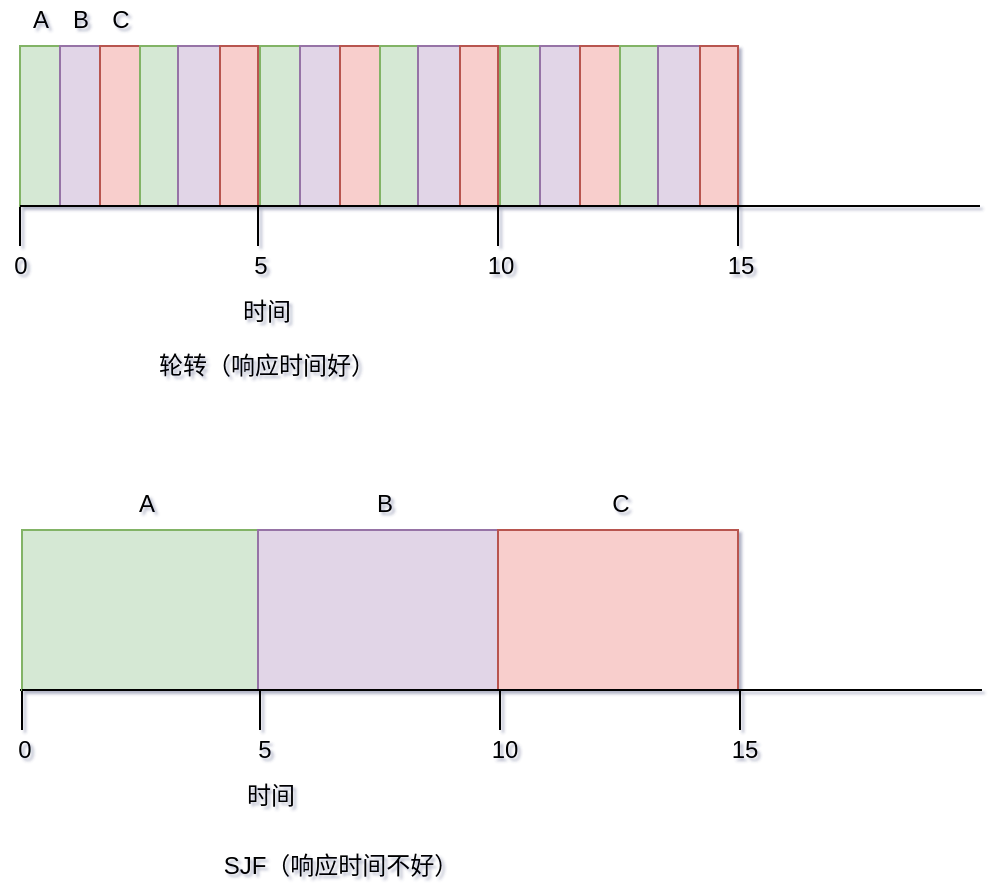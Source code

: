<mxfile version="24.6.4" type="github" pages="11">
  <diagram id="ea1RopYp5OvqSiQu20VE" name="第 1 页">
    <mxGraphModel dx="1422" dy="706" grid="0" gridSize="10" guides="1" tooltips="1" connect="1" arrows="1" fold="1" page="1" pageScale="1" pageWidth="827" pageHeight="1169" background="none" math="0" shadow="1">
      <root>
        <mxCell id="0" />
        <mxCell id="1" parent="0" />
        <mxCell id="WUGnNeGUC_aCgyn4Gav0-2" style="edgeStyle=orthogonalEdgeStyle;rounded=0;orthogonalLoop=1;jettySize=auto;html=1;exitX=0;exitY=1;exitDx=0;exitDy=0;endArrow=none;endFill=0;" edge="1" parent="1" source="WUGnNeGUC_aCgyn4Gav0-6">
          <mxGeometry relative="1" as="geometry">
            <mxPoint x="160" y="180" as="targetPoint" />
          </mxGeometry>
        </mxCell>
        <mxCell id="WUGnNeGUC_aCgyn4Gav0-6" value="" style="rounded=0;whiteSpace=wrap;html=1;fillColor=#d5e8d4;strokeColor=#82b366;" vertex="1" parent="1">
          <mxGeometry x="160" y="80" width="20" height="80" as="geometry" />
        </mxCell>
        <mxCell id="WUGnNeGUC_aCgyn4Gav0-7" value="" style="rounded=0;whiteSpace=wrap;html=1;fillColor=#e1d5e7;strokeColor=#9673a6;" vertex="1" parent="1">
          <mxGeometry x="180" y="80" width="20" height="80" as="geometry" />
        </mxCell>
        <mxCell id="WUGnNeGUC_aCgyn4Gav0-8" value="" style="rounded=0;whiteSpace=wrap;html=1;fillColor=#f8cecc;strokeColor=#b85450;" vertex="1" parent="1">
          <mxGeometry x="200" y="80" width="20" height="80" as="geometry" />
        </mxCell>
        <mxCell id="WUGnNeGUC_aCgyn4Gav0-9" value="0" style="text;html=1;align=center;verticalAlign=middle;resizable=0;points=[];autosize=1;" vertex="1" parent="1">
          <mxGeometry x="150" y="180" width="20" height="20" as="geometry" />
        </mxCell>
        <mxCell id="WUGnNeGUC_aCgyn4Gav0-12" value="5" style="text;html=1;align=center;verticalAlign=middle;resizable=0;points=[];autosize=1;" vertex="1" parent="1">
          <mxGeometry x="270" y="180" width="20" height="20" as="geometry" />
        </mxCell>
        <mxCell id="WUGnNeGUC_aCgyn4Gav0-13" value="" style="rounded=0;whiteSpace=wrap;html=1;fillColor=#d5e8d4;strokeColor=#82b366;" vertex="1" parent="1">
          <mxGeometry x="220" y="80" width="19" height="80" as="geometry" />
        </mxCell>
        <mxCell id="WUGnNeGUC_aCgyn4Gav0-14" value="" style="rounded=0;whiteSpace=wrap;html=1;fillColor=#e1d5e7;strokeColor=#9673a6;" vertex="1" parent="1">
          <mxGeometry x="239" y="80" width="21" height="80" as="geometry" />
        </mxCell>
        <mxCell id="WUGnNeGUC_aCgyn4Gav0-15" value="" style="rounded=0;whiteSpace=wrap;html=1;fillColor=#f8cecc;strokeColor=#b85450;" vertex="1" parent="1">
          <mxGeometry x="260" y="80" width="19" height="80" as="geometry" />
        </mxCell>
        <mxCell id="WUGnNeGUC_aCgyn4Gav0-22" value="时间" style="text;html=1;align=center;verticalAlign=middle;resizable=0;points=[];autosize=1;" vertex="1" parent="1">
          <mxGeometry x="263" y="203" width="40" height="20" as="geometry" />
        </mxCell>
        <mxCell id="WUGnNeGUC_aCgyn4Gav0-23" style="edgeStyle=orthogonalEdgeStyle;rounded=0;orthogonalLoop=1;jettySize=auto;html=1;exitX=0;exitY=1;exitDx=0;exitDy=0;endArrow=none;endFill=0;" edge="1" parent="1">
          <mxGeometry relative="1" as="geometry">
            <mxPoint x="279" y="180" as="targetPoint" />
            <mxPoint x="279" y="160" as="sourcePoint" />
          </mxGeometry>
        </mxCell>
        <mxCell id="WUGnNeGUC_aCgyn4Gav0-25" value="" style="rounded=0;whiteSpace=wrap;html=1;fillColor=#d5e8d4;strokeColor=#82b366;" vertex="1" parent="1">
          <mxGeometry x="280" y="80" width="20" height="80" as="geometry" />
        </mxCell>
        <mxCell id="WUGnNeGUC_aCgyn4Gav0-26" value="" style="rounded=0;whiteSpace=wrap;html=1;fillColor=#e1d5e7;strokeColor=#9673a6;" vertex="1" parent="1">
          <mxGeometry x="300" y="80" width="20" height="80" as="geometry" />
        </mxCell>
        <mxCell id="WUGnNeGUC_aCgyn4Gav0-27" value="" style="rounded=0;whiteSpace=wrap;html=1;fillColor=#f8cecc;strokeColor=#b85450;" vertex="1" parent="1">
          <mxGeometry x="320" y="80" width="20" height="80" as="geometry" />
        </mxCell>
        <mxCell id="WUGnNeGUC_aCgyn4Gav0-29" value="10" style="text;html=1;align=center;verticalAlign=middle;resizable=0;points=[];autosize=1;" vertex="1" parent="1">
          <mxGeometry x="385" y="180" width="30" height="20" as="geometry" />
        </mxCell>
        <mxCell id="WUGnNeGUC_aCgyn4Gav0-30" value="" style="rounded=0;whiteSpace=wrap;html=1;fillColor=#d5e8d4;strokeColor=#82b366;" vertex="1" parent="1">
          <mxGeometry x="340" y="80" width="19" height="80" as="geometry" />
        </mxCell>
        <mxCell id="WUGnNeGUC_aCgyn4Gav0-31" value="" style="rounded=0;whiteSpace=wrap;html=1;fillColor=#e1d5e7;strokeColor=#9673a6;" vertex="1" parent="1">
          <mxGeometry x="359" y="80" width="21" height="80" as="geometry" />
        </mxCell>
        <mxCell id="WUGnNeGUC_aCgyn4Gav0-32" value="" style="rounded=0;whiteSpace=wrap;html=1;fillColor=#f8cecc;strokeColor=#b85450;" vertex="1" parent="1">
          <mxGeometry x="380" y="80" width="19" height="80" as="geometry" />
        </mxCell>
        <mxCell id="WUGnNeGUC_aCgyn4Gav0-33" style="edgeStyle=orthogonalEdgeStyle;rounded=0;orthogonalLoop=1;jettySize=auto;html=1;exitX=0;exitY=1;exitDx=0;exitDy=0;endArrow=none;endFill=0;" edge="1" parent="1">
          <mxGeometry relative="1" as="geometry">
            <mxPoint x="399" y="180" as="targetPoint" />
            <mxPoint x="399" y="160" as="sourcePoint" />
          </mxGeometry>
        </mxCell>
        <mxCell id="WUGnNeGUC_aCgyn4Gav0-35" value="" style="rounded=0;whiteSpace=wrap;html=1;fillColor=#d5e8d4;strokeColor=#82b366;" vertex="1" parent="1">
          <mxGeometry x="400" y="80" width="20" height="80" as="geometry" />
        </mxCell>
        <mxCell id="WUGnNeGUC_aCgyn4Gav0-36" value="" style="rounded=0;whiteSpace=wrap;html=1;fillColor=#e1d5e7;strokeColor=#9673a6;" vertex="1" parent="1">
          <mxGeometry x="420" y="80" width="20" height="80" as="geometry" />
        </mxCell>
        <mxCell id="WUGnNeGUC_aCgyn4Gav0-37" value="" style="rounded=0;whiteSpace=wrap;html=1;fillColor=#f8cecc;strokeColor=#b85450;" vertex="1" parent="1">
          <mxGeometry x="440" y="80" width="20" height="80" as="geometry" />
        </mxCell>
        <mxCell id="WUGnNeGUC_aCgyn4Gav0-39" value="15" style="text;html=1;align=center;verticalAlign=middle;resizable=0;points=[];autosize=1;" vertex="1" parent="1">
          <mxGeometry x="505" y="180" width="30" height="20" as="geometry" />
        </mxCell>
        <mxCell id="WUGnNeGUC_aCgyn4Gav0-40" value="" style="rounded=0;whiteSpace=wrap;html=1;fillColor=#d5e8d4;strokeColor=#82b366;" vertex="1" parent="1">
          <mxGeometry x="460" y="80" width="19" height="80" as="geometry" />
        </mxCell>
        <mxCell id="WUGnNeGUC_aCgyn4Gav0-41" value="" style="rounded=0;whiteSpace=wrap;html=1;fillColor=#e1d5e7;strokeColor=#9673a6;" vertex="1" parent="1">
          <mxGeometry x="479" y="80" width="21" height="80" as="geometry" />
        </mxCell>
        <mxCell id="WUGnNeGUC_aCgyn4Gav0-42" value="" style="rounded=0;whiteSpace=wrap;html=1;fillColor=#f8cecc;strokeColor=#b85450;" vertex="1" parent="1">
          <mxGeometry x="500" y="80" width="19" height="80" as="geometry" />
        </mxCell>
        <mxCell id="WUGnNeGUC_aCgyn4Gav0-43" style="edgeStyle=orthogonalEdgeStyle;rounded=0;orthogonalLoop=1;jettySize=auto;html=1;exitX=0;exitY=1;exitDx=0;exitDy=0;endArrow=none;endFill=0;" edge="1" parent="1">
          <mxGeometry relative="1" as="geometry">
            <mxPoint x="519" y="180" as="targetPoint" />
            <mxPoint x="519" y="160" as="sourcePoint" />
          </mxGeometry>
        </mxCell>
        <mxCell id="WUGnNeGUC_aCgyn4Gav0-44" value="A" style="text;html=1;align=center;verticalAlign=middle;resizable=0;points=[];autosize=1;" vertex="1" parent="1">
          <mxGeometry x="160" y="57" width="20" height="20" as="geometry" />
        </mxCell>
        <mxCell id="WUGnNeGUC_aCgyn4Gav0-45" value="B" style="text;html=1;align=center;verticalAlign=middle;resizable=0;points=[];autosize=1;" vertex="1" parent="1">
          <mxGeometry x="180" y="57" width="20" height="20" as="geometry" />
        </mxCell>
        <mxCell id="WUGnNeGUC_aCgyn4Gav0-46" value="C" style="text;html=1;align=center;verticalAlign=middle;resizable=0;points=[];autosize=1;" vertex="1" parent="1">
          <mxGeometry x="200" y="57" width="20" height="20" as="geometry" />
        </mxCell>
        <mxCell id="WUGnNeGUC_aCgyn4Gav0-47" value="" style="endArrow=none;html=1;" edge="1" parent="1">
          <mxGeometry width="50" height="50" relative="1" as="geometry">
            <mxPoint x="160" y="160" as="sourcePoint" />
            <mxPoint x="640" y="160" as="targetPoint" />
          </mxGeometry>
        </mxCell>
        <mxCell id="WUGnNeGUC_aCgyn4Gav0-48" style="edgeStyle=orthogonalEdgeStyle;rounded=0;orthogonalLoop=1;jettySize=auto;html=1;exitX=0;exitY=1;exitDx=0;exitDy=0;endArrow=none;endFill=0;" edge="1" parent="1">
          <mxGeometry relative="1" as="geometry">
            <mxPoint x="161" y="422" as="targetPoint" />
            <mxPoint x="160" y="402" as="sourcePoint" />
          </mxGeometry>
        </mxCell>
        <mxCell id="WUGnNeGUC_aCgyn4Gav0-49" value="" style="rounded=0;whiteSpace=wrap;html=1;fillColor=#d5e8d4;strokeColor=#82b366;" vertex="1" parent="1">
          <mxGeometry x="161" y="322" width="118" height="80" as="geometry" />
        </mxCell>
        <mxCell id="WUGnNeGUC_aCgyn4Gav0-50" value="" style="rounded=0;whiteSpace=wrap;html=1;fillColor=#e1d5e7;strokeColor=#9673a6;" vertex="1" parent="1">
          <mxGeometry x="279" y="322" width="130" height="80" as="geometry" />
        </mxCell>
        <mxCell id="WUGnNeGUC_aCgyn4Gav0-51" value="" style="rounded=0;whiteSpace=wrap;html=1;fillColor=#f8cecc;strokeColor=#b85450;" vertex="1" parent="1">
          <mxGeometry x="399" y="322" width="120" height="80" as="geometry" />
        </mxCell>
        <mxCell id="WUGnNeGUC_aCgyn4Gav0-52" value="0" style="text;html=1;align=center;verticalAlign=middle;resizable=0;points=[];autosize=1;" vertex="1" parent="1">
          <mxGeometry x="152" y="422" width="20" height="20" as="geometry" />
        </mxCell>
        <mxCell id="WUGnNeGUC_aCgyn4Gav0-53" value="5" style="text;html=1;align=center;verticalAlign=middle;resizable=0;points=[];autosize=1;" vertex="1" parent="1">
          <mxGeometry x="272" y="422" width="20" height="20" as="geometry" />
        </mxCell>
        <mxCell id="WUGnNeGUC_aCgyn4Gav0-57" value="时间" style="text;html=1;align=center;verticalAlign=middle;resizable=0;points=[];autosize=1;" vertex="1" parent="1">
          <mxGeometry x="265" y="445" width="40" height="20" as="geometry" />
        </mxCell>
        <mxCell id="WUGnNeGUC_aCgyn4Gav0-58" style="edgeStyle=orthogonalEdgeStyle;rounded=0;orthogonalLoop=1;jettySize=auto;html=1;exitX=0;exitY=1;exitDx=0;exitDy=0;endArrow=none;endFill=0;" edge="1" parent="1">
          <mxGeometry relative="1" as="geometry">
            <mxPoint x="280" y="422" as="targetPoint" />
            <mxPoint x="280" y="402" as="sourcePoint" />
          </mxGeometry>
        </mxCell>
        <mxCell id="WUGnNeGUC_aCgyn4Gav0-62" value="10" style="text;html=1;align=center;verticalAlign=middle;resizable=0;points=[];autosize=1;" vertex="1" parent="1">
          <mxGeometry x="387" y="422" width="30" height="20" as="geometry" />
        </mxCell>
        <mxCell id="WUGnNeGUC_aCgyn4Gav0-66" style="edgeStyle=orthogonalEdgeStyle;rounded=0;orthogonalLoop=1;jettySize=auto;html=1;exitX=0;exitY=1;exitDx=0;exitDy=0;endArrow=none;endFill=0;" edge="1" parent="1">
          <mxGeometry relative="1" as="geometry">
            <mxPoint x="400" y="422" as="targetPoint" />
            <mxPoint x="400" y="402" as="sourcePoint" />
          </mxGeometry>
        </mxCell>
        <mxCell id="WUGnNeGUC_aCgyn4Gav0-70" value="15" style="text;html=1;align=center;verticalAlign=middle;resizable=0;points=[];autosize=1;" vertex="1" parent="1">
          <mxGeometry x="507" y="422" width="30" height="20" as="geometry" />
        </mxCell>
        <mxCell id="WUGnNeGUC_aCgyn4Gav0-74" style="edgeStyle=orthogonalEdgeStyle;rounded=0;orthogonalLoop=1;jettySize=auto;html=1;exitX=0;exitY=1;exitDx=0;exitDy=0;endArrow=none;endFill=0;" edge="1" parent="1">
          <mxGeometry relative="1" as="geometry">
            <mxPoint x="520" y="422" as="targetPoint" />
            <mxPoint x="520" y="402" as="sourcePoint" />
          </mxGeometry>
        </mxCell>
        <mxCell id="WUGnNeGUC_aCgyn4Gav0-75" value="A" style="text;html=1;align=center;verticalAlign=middle;resizable=0;points=[];autosize=1;" vertex="1" parent="1">
          <mxGeometry x="213" y="299" width="20" height="20" as="geometry" />
        </mxCell>
        <mxCell id="WUGnNeGUC_aCgyn4Gav0-76" value="B" style="text;html=1;align=center;verticalAlign=middle;resizable=0;points=[];autosize=1;" vertex="1" parent="1">
          <mxGeometry x="332" y="299" width="20" height="20" as="geometry" />
        </mxCell>
        <mxCell id="WUGnNeGUC_aCgyn4Gav0-77" value="C" style="text;html=1;align=center;verticalAlign=middle;resizable=0;points=[];autosize=1;" vertex="1" parent="1">
          <mxGeometry x="450" y="299" width="20" height="20" as="geometry" />
        </mxCell>
        <mxCell id="WUGnNeGUC_aCgyn4Gav0-78" value="" style="endArrow=none;html=1;" edge="1" parent="1">
          <mxGeometry width="50" height="50" relative="1" as="geometry">
            <mxPoint x="161" y="402" as="sourcePoint" />
            <mxPoint x="641" y="402" as="targetPoint" />
          </mxGeometry>
        </mxCell>
        <mxCell id="WUGnNeGUC_aCgyn4Gav0-79" value="轮转（响应时间好）" style="text;html=1;align=center;verticalAlign=middle;resizable=0;points=[];autosize=1;" vertex="1" parent="1">
          <mxGeometry x="223" y="230" width="120" height="20" as="geometry" />
        </mxCell>
        <mxCell id="WUGnNeGUC_aCgyn4Gav0-80" value="SJF（响应时间不好）" style="text;html=1;align=center;verticalAlign=middle;resizable=0;points=[];autosize=1;" vertex="1" parent="1">
          <mxGeometry x="255" y="480" width="130" height="20" as="geometry" />
        </mxCell>
      </root>
    </mxGraphModel>
  </diagram>
  <diagram id="Zhcw6UWV2tRJ9ZIUAZYW" name="MLFQ">
    <mxGraphModel dx="954" dy="558" grid="1" gridSize="10" guides="1" tooltips="1" connect="1" arrows="1" fold="1" page="1" pageScale="1" pageWidth="1169" pageHeight="827" math="0" shadow="0">
      <root>
        <mxCell id="0" />
        <mxCell id="1" parent="0" />
        <mxCell id="CcsnzkKnMyILLwz9GySD-3" value="" style="endArrow=none;html=1;rounded=0;entryX=0;entryY=0.5;entryDx=0;entryDy=0;" edge="1" parent="1" target="CcsnzkKnMyILLwz9GySD-2">
          <mxGeometry width="50" height="50" relative="1" as="geometry">
            <mxPoint x="280" y="140" as="sourcePoint" />
            <mxPoint x="320" y="139.5" as="targetPoint" />
          </mxGeometry>
        </mxCell>
        <mxCell id="CcsnzkKnMyILLwz9GySD-1" value="A" style="ellipse;whiteSpace=wrap;html=1;aspect=fixed;fillColor=#ffe6cc;strokeColor=#d79b00;" vertex="1" parent="1">
          <mxGeometry x="320" y="120" width="40" height="40" as="geometry" />
        </mxCell>
        <mxCell id="CcsnzkKnMyILLwz9GySD-2" value="B" style="ellipse;whiteSpace=wrap;html=1;aspect=fixed;fillColor=#ffe6cc;strokeColor=#d79b00;" vertex="1" parent="1">
          <mxGeometry x="440" y="120" width="40" height="40" as="geometry" />
        </mxCell>
        <mxCell id="CcsnzkKnMyILLwz9GySD-4" value="&amp;nbsp;C" style="ellipse;whiteSpace=wrap;html=1;aspect=fixed;fillColor=#f8cecc;strokeColor=#b85450;" vertex="1" parent="1">
          <mxGeometry x="320" y="200" width="40" height="40" as="geometry" />
        </mxCell>
        <mxCell id="CcsnzkKnMyILLwz9GySD-5" value="D" style="ellipse;whiteSpace=wrap;html=1;aspect=fixed;fillColor=#d5e8d4;strokeColor=#82b366;" vertex="1" parent="1">
          <mxGeometry x="320" y="280" width="40" height="40" as="geometry" />
        </mxCell>
        <mxCell id="CcsnzkKnMyILLwz9GySD-6" value="" style="endArrow=none;html=1;rounded=0;entryX=0;entryY=0.5;entryDx=0;entryDy=0;" edge="1" parent="1">
          <mxGeometry width="50" height="50" relative="1" as="geometry">
            <mxPoint x="280" y="220" as="sourcePoint" />
            <mxPoint x="320" y="219.5" as="targetPoint" />
          </mxGeometry>
        </mxCell>
        <mxCell id="CcsnzkKnMyILLwz9GySD-7" value="" style="endArrow=none;html=1;rounded=0;entryX=0;entryY=0.5;entryDx=0;entryDy=0;" edge="1" parent="1">
          <mxGeometry width="50" height="50" relative="1" as="geometry">
            <mxPoint x="280" y="300" as="sourcePoint" />
            <mxPoint x="320" y="299.5" as="targetPoint" />
          </mxGeometry>
        </mxCell>
        <mxCell id="CcsnzkKnMyILLwz9GySD-8" value="Q8" style="text;html=1;align=center;verticalAlign=middle;resizable=0;points=[];autosize=1;strokeColor=none;fillColor=none;" vertex="1" parent="1">
          <mxGeometry x="240" y="125" width="40" height="30" as="geometry" />
        </mxCell>
        <mxCell id="CcsnzkKnMyILLwz9GySD-9" value="Q7" style="text;html=1;align=center;verticalAlign=middle;resizable=0;points=[];autosize=1;strokeColor=none;fillColor=none;" vertex="1" parent="1">
          <mxGeometry x="240" y="148" width="40" height="30" as="geometry" />
        </mxCell>
        <mxCell id="CcsnzkKnMyILLwz9GySD-10" value="Q6" style="text;html=1;align=center;verticalAlign=middle;resizable=0;points=[];autosize=1;strokeColor=none;fillColor=none;" vertex="1" parent="1">
          <mxGeometry x="240" y="169" width="40" height="30" as="geometry" />
        </mxCell>
        <mxCell id="CcsnzkKnMyILLwz9GySD-11" value="Q5" style="text;html=1;align=center;verticalAlign=middle;resizable=0;points=[];autosize=1;strokeColor=none;fillColor=none;" vertex="1" parent="1">
          <mxGeometry x="240" y="188" width="40" height="30" as="geometry" />
        </mxCell>
        <mxCell id="CcsnzkKnMyILLwz9GySD-12" value="Q4" style="text;html=1;align=center;verticalAlign=middle;resizable=0;points=[];autosize=1;strokeColor=none;fillColor=none;" vertex="1" parent="1">
          <mxGeometry x="240" y="207" width="40" height="30" as="geometry" />
        </mxCell>
        <mxCell id="CcsnzkKnMyILLwz9GySD-13" value="Q3" style="text;html=1;align=center;verticalAlign=middle;resizable=0;points=[];autosize=1;strokeColor=none;fillColor=none;" vertex="1" parent="1">
          <mxGeometry x="240" y="236" width="40" height="30" as="geometry" />
        </mxCell>
        <mxCell id="CcsnzkKnMyILLwz9GySD-14" value="Q2" style="text;html=1;align=center;verticalAlign=middle;resizable=0;points=[];autosize=1;strokeColor=none;fillColor=none;" vertex="1" parent="1">
          <mxGeometry x="240" y="261" width="40" height="30" as="geometry" />
        </mxCell>
        <mxCell id="CcsnzkKnMyILLwz9GySD-15" value="Q1" style="text;html=1;align=center;verticalAlign=middle;resizable=0;points=[];autosize=1;strokeColor=none;fillColor=none;" vertex="1" parent="1">
          <mxGeometry x="240" y="285" width="40" height="30" as="geometry" />
        </mxCell>
        <mxCell id="CcsnzkKnMyILLwz9GySD-16" value="高优先级" style="text;html=1;align=center;verticalAlign=middle;resizable=0;points=[];autosize=1;strokeColor=none;fillColor=none;" vertex="1" parent="1">
          <mxGeometry x="150" y="125" width="70" height="30" as="geometry" />
        </mxCell>
        <mxCell id="CcsnzkKnMyILLwz9GySD-17" value="低优先级" style="text;html=1;align=center;verticalAlign=middle;resizable=0;points=[];autosize=1;strokeColor=none;fillColor=none;" vertex="1" parent="1">
          <mxGeometry x="150" y="291" width="70" height="30" as="geometry" />
        </mxCell>
        <mxCell id="CcsnzkKnMyILLwz9GySD-18" value="MLFQ 例子" style="text;html=1;align=center;verticalAlign=middle;resizable=0;points=[];autosize=1;strokeColor=none;fillColor=none;" vertex="1" parent="1">
          <mxGeometry x="240" y="328" width="80" height="30" as="geometry" />
        </mxCell>
      </root>
    </mxGraphModel>
  </diagram>
  <diagram id="UytHkiwD5vm8HOrcD1bq" name="第 3 页">
    <mxGraphModel dx="954" dy="558" grid="0" gridSize="10" guides="1" tooltips="1" connect="1" arrows="1" fold="1" page="1" pageScale="1" pageWidth="1169" pageHeight="827" math="0" shadow="1">
      <root>
        <mxCell id="0" />
        <mxCell id="1" parent="0" />
        <mxCell id="mvPmmOiiY1Ij21B8ZtQ_-1" value="" style="rounded=0;whiteSpace=wrap;html=1;fillColor=#ffe6cc;strokeColor=#d79b00;" vertex="1" parent="1">
          <mxGeometry x="280" y="120" width="20" height="40" as="geometry" />
        </mxCell>
        <mxCell id="mvPmmOiiY1Ij21B8ZtQ_-2" value="Q2" style="text;html=1;align=center;verticalAlign=middle;resizable=0;points=[];autosize=1;strokeColor=none;fillColor=none;" vertex="1" parent="1">
          <mxGeometry x="240" y="128" width="40" height="30" as="geometry" />
        </mxCell>
        <mxCell id="mvPmmOiiY1Ij21B8ZtQ_-3" value="" style="rounded=0;whiteSpace=wrap;html=1;fillColor=#ffe6cc;strokeColor=#d79b00;" vertex="1" parent="1">
          <mxGeometry x="300" y="200" width="20" height="40" as="geometry" />
        </mxCell>
        <mxCell id="mvPmmOiiY1Ij21B8ZtQ_-4" value="Q1" style="text;html=1;align=center;verticalAlign=middle;resizable=0;points=[];autosize=1;strokeColor=none;fillColor=none;" vertex="1" parent="1">
          <mxGeometry x="240" y="188" width="40" height="30" as="geometry" />
        </mxCell>
        <mxCell id="mvPmmOiiY1Ij21B8ZtQ_-5" value="" style="rounded=0;whiteSpace=wrap;html=1;fillColor=#ffe6cc;strokeColor=#d79b00;" vertex="1" parent="1">
          <mxGeometry x="320" y="280" width="200" height="40" as="geometry" />
        </mxCell>
        <mxCell id="mvPmmOiiY1Ij21B8ZtQ_-6" value="Q0" style="text;html=1;align=center;verticalAlign=middle;resizable=0;points=[];autosize=1;strokeColor=none;fillColor=none;" vertex="1" parent="1">
          <mxGeometry x="240" y="260" width="40" height="30" as="geometry" />
        </mxCell>
        <mxCell id="mvPmmOiiY1Ij21B8ZtQ_-7" value="" style="endArrow=none;dashed=1;html=1;dashPattern=1 3;strokeWidth=2;rounded=0;" edge="1" parent="1">
          <mxGeometry width="50" height="50" relative="1" as="geometry">
            <mxPoint x="310" y="160" as="sourcePoint" />
            <mxPoint x="530" y="160" as="targetPoint" />
          </mxGeometry>
        </mxCell>
        <mxCell id="mvPmmOiiY1Ij21B8ZtQ_-8" value="" style="endArrow=none;dashed=1;html=1;dashPattern=1 3;strokeWidth=2;rounded=0;" edge="1" parent="1">
          <mxGeometry width="50" height="50" relative="1" as="geometry">
            <mxPoint x="280" y="240" as="sourcePoint" />
            <mxPoint x="500" y="240" as="targetPoint" />
          </mxGeometry>
        </mxCell>
        <mxCell id="mvPmmOiiY1Ij21B8ZtQ_-9" value="" style="endArrow=none;dashed=1;html=1;dashPattern=1 3;strokeWidth=2;rounded=0;" edge="1" parent="1">
          <mxGeometry width="50" height="50" relative="1" as="geometry">
            <mxPoint x="280" y="320" as="sourcePoint" />
            <mxPoint x="500" y="320" as="targetPoint" />
          </mxGeometry>
        </mxCell>
        <mxCell id="mvPmmOiiY1Ij21B8ZtQ_-10" value="0" style="text;html=1;align=center;verticalAlign=middle;resizable=0;points=[];autosize=1;strokeColor=none;fillColor=none;" vertex="1" parent="1">
          <mxGeometry x="265" y="318" width="30" height="30" as="geometry" />
        </mxCell>
        <mxCell id="mvPmmOiiY1Ij21B8ZtQ_-11" value="50" style="text;html=1;align=center;verticalAlign=middle;resizable=0;points=[];autosize=1;strokeColor=none;fillColor=none;" vertex="1" parent="1">
          <mxGeometry x="340" y="318" width="40" height="30" as="geometry" />
        </mxCell>
        <mxCell id="mvPmmOiiY1Ij21B8ZtQ_-12" value="100" style="text;html=1;align=center;verticalAlign=middle;resizable=0;points=[];autosize=1;strokeColor=none;fillColor=none;" vertex="1" parent="1">
          <mxGeometry x="420" y="318" width="40" height="30" as="geometry" />
        </mxCell>
        <mxCell id="mvPmmOiiY1Ij21B8ZtQ_-13" value="150" style="text;html=1;align=center;verticalAlign=middle;resizable=0;points=[];autosize=1;strokeColor=none;fillColor=none;" vertex="1" parent="1">
          <mxGeometry x="500" y="318" width="40" height="30" as="geometry" />
        </mxCell>
        <mxCell id="NOkVdTd7bct1r7_G5OTB-1" value="长时间工作随时间变化" style="text;html=1;align=center;verticalAlign=middle;resizable=0;points=[];autosize=1;strokeColor=none;fillColor=none;" vertex="1" parent="1">
          <mxGeometry x="330" y="348" width="140" height="30" as="geometry" />
        </mxCell>
      </root>
    </mxGraphModel>
  </diagram>
  <diagram id="shCXYtlvP3v9DxHHGOPB" name="第 4 页">
    <mxGraphModel dx="954" dy="558" grid="1" gridSize="10" guides="1" tooltips="1" connect="1" arrows="1" fold="1" page="1" pageScale="1" pageWidth="1169" pageHeight="827" math="0" shadow="1">
      <root>
        <mxCell id="0" />
        <mxCell id="1" parent="0" />
        <mxCell id="pvnx8aCpvgR1cmdgIsna-1" value="" style="rounded=0;whiteSpace=wrap;html=1;fillColor=#ffe6cc;strokeColor=#d79b00;" vertex="1" parent="1">
          <mxGeometry x="440" y="80" width="20" height="40" as="geometry" />
        </mxCell>
        <mxCell id="pvnx8aCpvgR1cmdgIsna-2" value="Q2" style="text;html=1;align=center;verticalAlign=middle;resizable=0;points=[];autosize=1;strokeColor=none;fillColor=none;" vertex="1" parent="1">
          <mxGeometry x="240" y="128" width="40" height="30" as="geometry" />
        </mxCell>
        <mxCell id="pvnx8aCpvgR1cmdgIsna-4" value="Q1" style="text;html=1;align=center;verticalAlign=middle;resizable=0;points=[];autosize=1;strokeColor=none;fillColor=none;" vertex="1" parent="1">
          <mxGeometry x="240" y="188" width="40" height="30" as="geometry" />
        </mxCell>
        <mxCell id="pvnx8aCpvgR1cmdgIsna-5" value="" style="rounded=0;whiteSpace=wrap;html=1;fillColor=#d5e8d4;strokeColor=#82b366;" vertex="1" parent="1">
          <mxGeometry x="320" y="280" width="120" height="40" as="geometry" />
        </mxCell>
        <mxCell id="pvnx8aCpvgR1cmdgIsna-6" value="Q0" style="text;html=1;align=center;verticalAlign=middle;resizable=0;points=[];autosize=1;strokeColor=none;fillColor=none;" vertex="1" parent="1">
          <mxGeometry x="240" y="260" width="40" height="30" as="geometry" />
        </mxCell>
        <mxCell id="pvnx8aCpvgR1cmdgIsna-7" value="" style="endArrow=none;dashed=1;html=1;dashPattern=1 3;strokeWidth=2;rounded=0;" edge="1" parent="1">
          <mxGeometry width="50" height="50" relative="1" as="geometry">
            <mxPoint x="310" y="160" as="sourcePoint" />
            <mxPoint x="560" y="160" as="targetPoint" />
          </mxGeometry>
        </mxCell>
        <mxCell id="pvnx8aCpvgR1cmdgIsna-8" value="" style="endArrow=none;dashed=1;html=1;dashPattern=1 3;strokeWidth=2;rounded=0;" edge="1" parent="1">
          <mxGeometry width="50" height="50" relative="1" as="geometry">
            <mxPoint x="280" y="260" as="sourcePoint" />
            <mxPoint x="560" y="260" as="targetPoint" />
          </mxGeometry>
        </mxCell>
        <mxCell id="pvnx8aCpvgR1cmdgIsna-9" value="" style="endArrow=none;dashed=1;html=1;dashPattern=1 3;strokeWidth=2;rounded=0;" edge="1" parent="1">
          <mxGeometry width="50" height="50" relative="1" as="geometry">
            <mxPoint x="280" y="320" as="sourcePoint" />
            <mxPoint x="500" y="320" as="targetPoint" />
          </mxGeometry>
        </mxCell>
        <mxCell id="pvnx8aCpvgR1cmdgIsna-10" value="0" style="text;html=1;align=center;verticalAlign=middle;resizable=0;points=[];autosize=1;strokeColor=none;fillColor=none;" vertex="1" parent="1">
          <mxGeometry x="265" y="318" width="30" height="30" as="geometry" />
        </mxCell>
        <mxCell id="pvnx8aCpvgR1cmdgIsna-11" value="50" style="text;html=1;align=center;verticalAlign=middle;resizable=0;points=[];autosize=1;strokeColor=none;fillColor=none;" vertex="1" parent="1">
          <mxGeometry x="340" y="318" width="40" height="30" as="geometry" />
        </mxCell>
        <mxCell id="pvnx8aCpvgR1cmdgIsna-12" value="100" style="text;html=1;align=center;verticalAlign=middle;resizable=0;points=[];autosize=1;strokeColor=none;fillColor=none;" vertex="1" parent="1">
          <mxGeometry x="420" y="318" width="40" height="30" as="geometry" />
        </mxCell>
        <mxCell id="pvnx8aCpvgR1cmdgIsna-13" value="150" style="text;html=1;align=center;verticalAlign=middle;resizable=0;points=[];autosize=1;strokeColor=none;fillColor=none;" vertex="1" parent="1">
          <mxGeometry x="500" y="318" width="40" height="30" as="geometry" />
        </mxCell>
        <mxCell id="pvnx8aCpvgR1cmdgIsna-14" value="一个交互性工作" style="text;html=1;align=center;verticalAlign=middle;resizable=0;points=[];autosize=1;strokeColor=none;fillColor=none;" vertex="1" parent="1">
          <mxGeometry x="385" y="348" width="110" height="30" as="geometry" />
        </mxCell>
        <mxCell id="pvnx8aCpvgR1cmdgIsna-15" value="" style="rounded=0;whiteSpace=wrap;html=1;fillColor=#d5e8d4;strokeColor=#82b366;" vertex="1" parent="1">
          <mxGeometry x="480" y="278" width="80" height="40" as="geometry" />
        </mxCell>
        <mxCell id="pvnx8aCpvgR1cmdgIsna-16" value="200" style="text;html=1;align=center;verticalAlign=middle;resizable=0;points=[];autosize=1;strokeColor=none;fillColor=none;" vertex="1" parent="1">
          <mxGeometry x="540" y="320" width="40" height="30" as="geometry" />
        </mxCell>
        <mxCell id="pvnx8aCpvgR1cmdgIsna-18" value="" style="rounded=0;whiteSpace=wrap;html=1;fillColor=#ffe6cc;strokeColor=#d79b00;" vertex="1" parent="1">
          <mxGeometry x="460" y="158" width="20" height="40" as="geometry" />
        </mxCell>
      </root>
    </mxGraphModel>
  </diagram>
  <diagram id="y4bZ8PIPbNGs77vwF0-c" name="第 5 页">
    <mxGraphModel dx="954" dy="558" grid="1" gridSize="10" guides="1" tooltips="1" connect="1" arrows="1" fold="1" page="1" pageScale="1" pageWidth="1169" pageHeight="827" math="0" shadow="1">
      <root>
        <mxCell id="0" />
        <mxCell id="1" parent="0" />
        <mxCell id="c96LXQd6KyUoJACDYorY-1" value="" style="rounded=0;whiteSpace=wrap;html=1;fillColor=#ffe6cc;strokeColor=#d79b00;" vertex="1" parent="1">
          <mxGeometry x="290" y="120" width="10" height="40" as="geometry" />
        </mxCell>
        <mxCell id="c96LXQd6KyUoJACDYorY-2" value="Q2" style="text;html=1;align=center;verticalAlign=middle;resizable=0;points=[];autosize=1;strokeColor=none;fillColor=none;" vertex="1" parent="1">
          <mxGeometry x="240" y="128" width="40" height="30" as="geometry" />
        </mxCell>
        <mxCell id="c96LXQd6KyUoJACDYorY-3" value="Q1" style="text;html=1;align=center;verticalAlign=middle;resizable=0;points=[];autosize=1;strokeColor=none;fillColor=none;" vertex="1" parent="1">
          <mxGeometry x="240" y="188" width="40" height="30" as="geometry" />
        </mxCell>
        <mxCell id="c96LXQd6KyUoJACDYorY-4" value="" style="rounded=0;whiteSpace=wrap;html=1;fillColor=#d5e8d4;strokeColor=#82b366;" vertex="1" parent="1">
          <mxGeometry x="280" y="280" width="10" height="40" as="geometry" />
        </mxCell>
        <mxCell id="c96LXQd6KyUoJACDYorY-5" value="Q0" style="text;html=1;align=center;verticalAlign=middle;resizable=0;points=[];autosize=1;strokeColor=none;fillColor=none;" vertex="1" parent="1">
          <mxGeometry x="240" y="260" width="40" height="30" as="geometry" />
        </mxCell>
        <mxCell id="c96LXQd6KyUoJACDYorY-6" value="" style="endArrow=none;dashed=1;html=1;dashPattern=1 3;strokeWidth=2;rounded=0;exitX=1.075;exitY=1.067;exitDx=0;exitDy=0;exitPerimeter=0;" edge="1" parent="1">
          <mxGeometry width="50" height="50" relative="1" as="geometry">
            <mxPoint x="283" y="178.01" as="sourcePoint" />
            <mxPoint x="560" y="178" as="targetPoint" />
          </mxGeometry>
        </mxCell>
        <mxCell id="c96LXQd6KyUoJACDYorY-7" value="" style="endArrow=none;dashed=1;html=1;dashPattern=1 3;strokeWidth=2;rounded=0;" edge="1" parent="1">
          <mxGeometry width="50" height="50" relative="1" as="geometry">
            <mxPoint x="280" y="260" as="sourcePoint" />
            <mxPoint x="560" y="260" as="targetPoint" />
          </mxGeometry>
        </mxCell>
        <mxCell id="c96LXQd6KyUoJACDYorY-8" value="" style="endArrow=none;dashed=1;html=1;dashPattern=1 3;strokeWidth=2;rounded=0;" edge="1" parent="1">
          <mxGeometry width="50" height="50" relative="1" as="geometry">
            <mxPoint x="280" y="320" as="sourcePoint" />
            <mxPoint x="500" y="320" as="targetPoint" />
          </mxGeometry>
        </mxCell>
        <mxCell id="c96LXQd6KyUoJACDYorY-9" value="0" style="text;html=1;align=center;verticalAlign=middle;resizable=0;points=[];autosize=1;strokeColor=none;fillColor=none;" vertex="1" parent="1">
          <mxGeometry x="265" y="318" width="30" height="30" as="geometry" />
        </mxCell>
        <mxCell id="c96LXQd6KyUoJACDYorY-10" value="50" style="text;html=1;align=center;verticalAlign=middle;resizable=0;points=[];autosize=1;strokeColor=none;fillColor=none;" vertex="1" parent="1">
          <mxGeometry x="340" y="318" width="40" height="30" as="geometry" />
        </mxCell>
        <mxCell id="c96LXQd6KyUoJACDYorY-11" value="100" style="text;html=1;align=center;verticalAlign=middle;resizable=0;points=[];autosize=1;strokeColor=none;fillColor=none;" vertex="1" parent="1">
          <mxGeometry x="420" y="318" width="40" height="30" as="geometry" />
        </mxCell>
        <mxCell id="c96LXQd6KyUoJACDYorY-12" value="150" style="text;html=1;align=center;verticalAlign=middle;resizable=0;points=[];autosize=1;strokeColor=none;fillColor=none;" vertex="1" parent="1">
          <mxGeometry x="490" y="318" width="40" height="30" as="geometry" />
        </mxCell>
        <mxCell id="c96LXQd6KyUoJACDYorY-13" value="混合I/O 密集型和 CPU 密集型" style="text;html=1;align=center;verticalAlign=middle;resizable=0;points=[];autosize=1;strokeColor=none;fillColor=none;" vertex="1" parent="1">
          <mxGeometry x="352" y="350" width="177" height="26" as="geometry" />
        </mxCell>
        <mxCell id="c96LXQd6KyUoJACDYorY-14" value="" style="rounded=0;whiteSpace=wrap;html=1;fillColor=#d5e8d4;strokeColor=#82b366;" vertex="1" parent="1">
          <mxGeometry x="300" y="280" width="10" height="40" as="geometry" />
        </mxCell>
        <mxCell id="fzoFQJX1riLJF0KVcLcy-3" value="" style="rounded=0;whiteSpace=wrap;html=1;fillColor=#ffe6cc;strokeColor=#d79b00;" vertex="1" parent="1">
          <mxGeometry x="330" y="120" width="10" height="40" as="geometry" />
        </mxCell>
        <mxCell id="fzoFQJX1riLJF0KVcLcy-4" value="" style="rounded=0;whiteSpace=wrap;html=1;fillColor=#d5e8d4;strokeColor=#82b366;" vertex="1" parent="1">
          <mxGeometry x="320" y="280" width="10" height="40" as="geometry" />
        </mxCell>
        <mxCell id="fzoFQJX1riLJF0KVcLcy-5" value="" style="rounded=0;whiteSpace=wrap;html=1;fillColor=#d5e8d4;strokeColor=#82b366;" vertex="1" parent="1">
          <mxGeometry x="340" y="280" width="10" height="40" as="geometry" />
        </mxCell>
        <mxCell id="fzoFQJX1riLJF0KVcLcy-6" value="" style="rounded=0;whiteSpace=wrap;html=1;fillColor=#ffe6cc;strokeColor=#d79b00;" vertex="1" parent="1">
          <mxGeometry x="370" y="120" width="10" height="40" as="geometry" />
        </mxCell>
        <mxCell id="fzoFQJX1riLJF0KVcLcy-7" value="" style="rounded=0;whiteSpace=wrap;html=1;fillColor=#d5e8d4;strokeColor=#82b366;" vertex="1" parent="1">
          <mxGeometry x="360" y="280" width="10" height="40" as="geometry" />
        </mxCell>
        <mxCell id="fzoFQJX1riLJF0KVcLcy-8" value="" style="rounded=0;whiteSpace=wrap;html=1;fillColor=#d5e8d4;strokeColor=#82b366;" vertex="1" parent="1">
          <mxGeometry x="380" y="280" width="10" height="40" as="geometry" />
        </mxCell>
        <mxCell id="fzoFQJX1riLJF0KVcLcy-9" value="" style="rounded=0;whiteSpace=wrap;html=1;fillColor=#ffe6cc;strokeColor=#d79b00;" vertex="1" parent="1">
          <mxGeometry x="310" y="120" width="10" height="40" as="geometry" />
        </mxCell>
        <mxCell id="fzoFQJX1riLJF0KVcLcy-10" value="" style="rounded=0;whiteSpace=wrap;html=1;fillColor=#ffe6cc;strokeColor=#d79b00;" vertex="1" parent="1">
          <mxGeometry x="350" y="120" width="10" height="40" as="geometry" />
        </mxCell>
        <mxCell id="fzoFQJX1riLJF0KVcLcy-12" value="" style="rounded=0;whiteSpace=wrap;html=1;fillColor=#ffe6cc;strokeColor=#d79b00;" vertex="1" parent="1">
          <mxGeometry x="390" y="120" width="10" height="40" as="geometry" />
        </mxCell>
        <mxCell id="fzoFQJX1riLJF0KVcLcy-56" value="" style="rounded=0;whiteSpace=wrap;html=1;fillColor=#d5e8d4;strokeColor=#82b366;" vertex="1" parent="1">
          <mxGeometry x="400" y="280" width="10" height="40" as="geometry" />
        </mxCell>
        <mxCell id="fzoFQJX1riLJF0KVcLcy-57" value="" style="rounded=0;whiteSpace=wrap;html=1;fillColor=#d5e8d4;strokeColor=#82b366;" vertex="1" parent="1">
          <mxGeometry x="420" y="280" width="10" height="40" as="geometry" />
        </mxCell>
        <mxCell id="fzoFQJX1riLJF0KVcLcy-58" value="" style="rounded=0;whiteSpace=wrap;html=1;fillColor=#d5e8d4;strokeColor=#82b366;" vertex="1" parent="1">
          <mxGeometry x="440" y="280" width="10" height="40" as="geometry" />
        </mxCell>
        <mxCell id="fzoFQJX1riLJF0KVcLcy-59" value="" style="rounded=0;whiteSpace=wrap;html=1;fillColor=#d5e8d4;strokeColor=#82b366;" vertex="1" parent="1">
          <mxGeometry x="460" y="280" width="10" height="40" as="geometry" />
        </mxCell>
        <mxCell id="fzoFQJX1riLJF0KVcLcy-60" value="" style="rounded=0;whiteSpace=wrap;html=1;fillColor=#d5e8d4;strokeColor=#82b366;" vertex="1" parent="1">
          <mxGeometry x="480" y="280" width="10" height="40" as="geometry" />
        </mxCell>
        <mxCell id="fzoFQJX1riLJF0KVcLcy-61" value="" style="rounded=0;whiteSpace=wrap;html=1;fillColor=#d5e8d4;strokeColor=#82b366;" vertex="1" parent="1">
          <mxGeometry x="500" y="280" width="10" height="40" as="geometry" />
        </mxCell>
        <mxCell id="fzoFQJX1riLJF0KVcLcy-62" value="" style="rounded=0;whiteSpace=wrap;html=1;fillColor=#ffe6cc;strokeColor=#d79b00;" vertex="1" parent="1">
          <mxGeometry x="410" y="120" width="10" height="40" as="geometry" />
        </mxCell>
        <mxCell id="fzoFQJX1riLJF0KVcLcy-63" value="" style="rounded=0;whiteSpace=wrap;html=1;fillColor=#ffe6cc;strokeColor=#d79b00;" vertex="1" parent="1">
          <mxGeometry x="450" y="120" width="10" height="40" as="geometry" />
        </mxCell>
        <mxCell id="fzoFQJX1riLJF0KVcLcy-64" value="" style="rounded=0;whiteSpace=wrap;html=1;fillColor=#ffe6cc;strokeColor=#d79b00;" vertex="1" parent="1">
          <mxGeometry x="490" y="120" width="10" height="40" as="geometry" />
        </mxCell>
        <mxCell id="fzoFQJX1riLJF0KVcLcy-65" value="" style="rounded=0;whiteSpace=wrap;html=1;fillColor=#ffe6cc;strokeColor=#d79b00;" vertex="1" parent="1">
          <mxGeometry x="430" y="120" width="10" height="40" as="geometry" />
        </mxCell>
        <mxCell id="fzoFQJX1riLJF0KVcLcy-66" value="" style="rounded=0;whiteSpace=wrap;html=1;fillColor=#ffe6cc;strokeColor=#d79b00;" vertex="1" parent="1">
          <mxGeometry x="470" y="120" width="10" height="40" as="geometry" />
        </mxCell>
        <mxCell id="fzoFQJX1riLJF0KVcLcy-67" value="" style="rounded=0;whiteSpace=wrap;html=1;fillColor=#ffe6cc;strokeColor=#d79b00;" vertex="1" parent="1">
          <mxGeometry x="510" y="120" width="10" height="40" as="geometry" />
        </mxCell>
      </root>
    </mxGraphModel>
  </diagram>
  <diagram id="v6LWldukliXgZKrUzAYB" name="第 6 页">
    <mxGraphModel dx="954" dy="558" grid="1" gridSize="10" guides="1" tooltips="1" connect="1" arrows="1" fold="1" page="1" pageScale="1" pageWidth="1169" pageHeight="827" math="0" shadow="1">
      <root>
        <mxCell id="0" />
        <mxCell id="1" parent="0" />
        <mxCell id="tywk1t1vXvlT5LSzj8sN-1" value="" style="rounded=0;whiteSpace=wrap;html=1;fillColor=#e1d5e7;strokeColor=#9673a6;" vertex="1" parent="1">
          <mxGeometry x="159" y="120" width="20" height="40" as="geometry" />
        </mxCell>
        <mxCell id="tywk1t1vXvlT5LSzj8sN-2" value="Q2" style="text;html=1;align=center;verticalAlign=middle;resizable=0;points=[];autosize=1;strokeColor=none;fillColor=none;" vertex="1" parent="1">
          <mxGeometry x="119" y="128" width="40" height="30" as="geometry" />
        </mxCell>
        <mxCell id="tywk1t1vXvlT5LSzj8sN-3" value="" style="rounded=0;whiteSpace=wrap;html=1;fillColor=#e1d5e7;strokeColor=#9673a6;" vertex="1" parent="1">
          <mxGeometry x="179" y="200" width="20" height="40" as="geometry" />
        </mxCell>
        <mxCell id="tywk1t1vXvlT5LSzj8sN-4" value="Q1" style="text;html=1;align=center;verticalAlign=middle;resizable=0;points=[];autosize=1;strokeColor=none;fillColor=none;" vertex="1" parent="1">
          <mxGeometry x="119" y="188" width="40" height="30" as="geometry" />
        </mxCell>
        <mxCell id="tywk1t1vXvlT5LSzj8sN-5" value="" style="rounded=0;whiteSpace=wrap;html=1;fillColor=#e1d5e7;strokeColor=#9673a6;" vertex="1" parent="1">
          <mxGeometry x="199" y="280" width="120" height="40" as="geometry" />
        </mxCell>
        <mxCell id="tywk1t1vXvlT5LSzj8sN-6" value="Q0" style="text;html=1;align=center;verticalAlign=middle;resizable=0;points=[];autosize=1;strokeColor=none;fillColor=none;" vertex="1" parent="1">
          <mxGeometry x="119" y="260" width="40" height="30" as="geometry" />
        </mxCell>
        <mxCell id="tywk1t1vXvlT5LSzj8sN-7" value="" style="endArrow=none;dashed=1;html=1;dashPattern=1 3;strokeWidth=2;rounded=0;" edge="1" parent="1">
          <mxGeometry width="50" height="50" relative="1" as="geometry">
            <mxPoint x="189" y="160" as="sourcePoint" />
            <mxPoint x="439" y="160" as="targetPoint" />
          </mxGeometry>
        </mxCell>
        <mxCell id="tywk1t1vXvlT5LSzj8sN-8" value="" style="endArrow=none;dashed=1;html=1;dashPattern=1 3;strokeWidth=2;rounded=0;" edge="1" parent="1">
          <mxGeometry width="50" height="50" relative="1" as="geometry">
            <mxPoint x="159" y="240" as="sourcePoint" />
            <mxPoint x="439" y="240" as="targetPoint" />
          </mxGeometry>
        </mxCell>
        <mxCell id="tywk1t1vXvlT5LSzj8sN-9" value="" style="endArrow=none;dashed=1;html=1;dashPattern=1 3;strokeWidth=2;rounded=0;" edge="1" parent="1">
          <mxGeometry width="50" height="50" relative="1" as="geometry">
            <mxPoint x="159" y="320" as="sourcePoint" />
            <mxPoint x="439" y="319" as="targetPoint" />
          </mxGeometry>
        </mxCell>
        <mxCell id="tywk1t1vXvlT5LSzj8sN-10" value="0" style="text;html=1;align=center;verticalAlign=middle;resizable=0;points=[];autosize=1;strokeColor=none;fillColor=none;" vertex="1" parent="1">
          <mxGeometry x="144" y="318" width="30" height="30" as="geometry" />
        </mxCell>
        <mxCell id="tywk1t1vXvlT5LSzj8sN-11" value="50" style="text;html=1;align=center;verticalAlign=middle;resizable=0;points=[];autosize=1;strokeColor=none;fillColor=none;" vertex="1" parent="1">
          <mxGeometry x="219" y="318" width="40" height="30" as="geometry" />
        </mxCell>
        <mxCell id="tywk1t1vXvlT5LSzj8sN-12" value="100" style="text;html=1;align=center;verticalAlign=middle;resizable=0;points=[];autosize=1;strokeColor=none;fillColor=none;" vertex="1" parent="1">
          <mxGeometry x="299" y="318" width="40" height="30" as="geometry" />
        </mxCell>
        <mxCell id="tywk1t1vXvlT5LSzj8sN-13" value="150" style="text;html=1;align=center;verticalAlign=middle;resizable=0;points=[];autosize=1;strokeColor=none;fillColor=none;" vertex="1" parent="1">
          <mxGeometry x="384" y="318" width="40" height="30" as="geometry" />
        </mxCell>
        <mxCell id="tywk1t1vXvlT5LSzj8sN-14" value="不采用优先级提升（左）和采用（右）" style="text;html=1;align=center;verticalAlign=middle;resizable=0;points=[];autosize=1;strokeColor=none;fillColor=none;" vertex="1" parent="1">
          <mxGeometry x="355" y="360" width="230" height="30" as="geometry" />
        </mxCell>
        <mxCell id="jHC1UPKeeEfzIbjjBodl-1" value="" style="rounded=0;whiteSpace=wrap;html=1;fillColor=#ffe6cc;strokeColor=#d79b00;" vertex="1" parent="1">
          <mxGeometry x="359" y="41" width="10" height="40" as="geometry" />
        </mxCell>
        <mxCell id="jHC1UPKeeEfzIbjjBodl-2" value="" style="rounded=0;whiteSpace=wrap;html=1;fillColor=#ffe6cc;strokeColor=#d79b00;" vertex="1" parent="1">
          <mxGeometry x="399" y="41" width="10" height="40" as="geometry" />
        </mxCell>
        <mxCell id="jHC1UPKeeEfzIbjjBodl-3" value="" style="rounded=0;whiteSpace=wrap;html=1;fillColor=#ffe6cc;strokeColor=#d79b00;" vertex="1" parent="1">
          <mxGeometry x="379" y="41" width="10" height="40" as="geometry" />
        </mxCell>
        <mxCell id="jHC1UPKeeEfzIbjjBodl-4" value="" style="rounded=0;whiteSpace=wrap;html=1;fillColor=#ffe6cc;strokeColor=#d79b00;" vertex="1" parent="1">
          <mxGeometry x="419" y="41" width="10" height="40" as="geometry" />
        </mxCell>
        <mxCell id="jHC1UPKeeEfzIbjjBodl-5" value="" style="rounded=0;whiteSpace=wrap;html=1;fillColor=#d5e8d4;strokeColor=#82b366;" vertex="1" parent="1">
          <mxGeometry x="349" y="80" width="10" height="40" as="geometry" />
        </mxCell>
        <mxCell id="jHC1UPKeeEfzIbjjBodl-6" value="" style="rounded=0;whiteSpace=wrap;html=1;fillColor=#d5e8d4;strokeColor=#82b366;" vertex="1" parent="1">
          <mxGeometry x="389" y="80" width="10" height="40" as="geometry" />
        </mxCell>
        <mxCell id="jHC1UPKeeEfzIbjjBodl-7" value="" style="rounded=0;whiteSpace=wrap;html=1;fillColor=#d5e8d4;strokeColor=#82b366;" vertex="1" parent="1">
          <mxGeometry x="369" y="80" width="10" height="40" as="geometry" />
        </mxCell>
        <mxCell id="jHC1UPKeeEfzIbjjBodl-8" value="" style="rounded=0;whiteSpace=wrap;html=1;fillColor=#d5e8d4;strokeColor=#82b366;" vertex="1" parent="1">
          <mxGeometry x="409" y="80" width="10" height="40" as="geometry" />
        </mxCell>
        <mxCell id="jHC1UPKeeEfzIbjjBodl-9" value="" style="rounded=0;whiteSpace=wrap;html=1;fillColor=#e1d5e7;strokeColor=#9673a6;" vertex="1" parent="1">
          <mxGeometry x="499" y="119" width="20" height="40" as="geometry" />
        </mxCell>
        <mxCell id="jHC1UPKeeEfzIbjjBodl-10" value="Q2" style="text;html=1;align=center;verticalAlign=middle;resizable=0;points=[];autosize=1;strokeColor=none;fillColor=none;" vertex="1" parent="1">
          <mxGeometry x="459" y="127" width="40" height="30" as="geometry" />
        </mxCell>
        <mxCell id="jHC1UPKeeEfzIbjjBodl-11" value="" style="rounded=0;whiteSpace=wrap;html=1;fillColor=#e1d5e7;strokeColor=#9673a6;" vertex="1" parent="1">
          <mxGeometry x="519" y="199" width="20" height="40" as="geometry" />
        </mxCell>
        <mxCell id="jHC1UPKeeEfzIbjjBodl-12" value="Q1" style="text;html=1;align=center;verticalAlign=middle;resizable=0;points=[];autosize=1;strokeColor=none;fillColor=none;" vertex="1" parent="1">
          <mxGeometry x="459" y="187" width="40" height="30" as="geometry" />
        </mxCell>
        <mxCell id="jHC1UPKeeEfzIbjjBodl-13" value="" style="rounded=0;whiteSpace=wrap;html=1;fillColor=#e1d5e7;strokeColor=#9673a6;" vertex="1" parent="1">
          <mxGeometry x="539" y="279" width="40" height="40" as="geometry" />
        </mxCell>
        <mxCell id="jHC1UPKeeEfzIbjjBodl-14" value="Q0" style="text;html=1;align=center;verticalAlign=middle;resizable=0;points=[];autosize=1;strokeColor=none;fillColor=none;" vertex="1" parent="1">
          <mxGeometry x="459" y="259" width="40" height="30" as="geometry" />
        </mxCell>
        <mxCell id="jHC1UPKeeEfzIbjjBodl-15" value="" style="endArrow=none;dashed=1;html=1;dashPattern=1 3;strokeWidth=2;rounded=0;" edge="1" parent="1">
          <mxGeometry width="50" height="50" relative="1" as="geometry">
            <mxPoint x="529" y="159" as="sourcePoint" />
            <mxPoint x="779" y="159" as="targetPoint" />
          </mxGeometry>
        </mxCell>
        <mxCell id="jHC1UPKeeEfzIbjjBodl-16" value="" style="endArrow=none;dashed=1;html=1;dashPattern=1 3;strokeWidth=2;rounded=0;" edge="1" parent="1">
          <mxGeometry width="50" height="50" relative="1" as="geometry">
            <mxPoint x="499" y="239" as="sourcePoint" />
            <mxPoint x="779" y="239" as="targetPoint" />
          </mxGeometry>
        </mxCell>
        <mxCell id="jHC1UPKeeEfzIbjjBodl-17" value="" style="endArrow=none;dashed=1;html=1;dashPattern=1 3;strokeWidth=2;rounded=0;" edge="1" parent="1">
          <mxGeometry width="50" height="50" relative="1" as="geometry">
            <mxPoint x="499" y="319" as="sourcePoint" />
            <mxPoint x="779" y="318" as="targetPoint" />
          </mxGeometry>
        </mxCell>
        <mxCell id="jHC1UPKeeEfzIbjjBodl-18" value="0" style="text;html=1;align=center;verticalAlign=middle;resizable=0;points=[];autosize=1;strokeColor=none;fillColor=none;" vertex="1" parent="1">
          <mxGeometry x="484" y="317" width="30" height="30" as="geometry" />
        </mxCell>
        <mxCell id="jHC1UPKeeEfzIbjjBodl-19" value="50" style="text;html=1;align=center;verticalAlign=middle;resizable=0;points=[];autosize=1;strokeColor=none;fillColor=none;" vertex="1" parent="1">
          <mxGeometry x="559" y="317" width="40" height="30" as="geometry" />
        </mxCell>
        <mxCell id="jHC1UPKeeEfzIbjjBodl-20" value="100" style="text;html=1;align=center;verticalAlign=middle;resizable=0;points=[];autosize=1;strokeColor=none;fillColor=none;" vertex="1" parent="1">
          <mxGeometry x="639" y="317" width="40" height="30" as="geometry" />
        </mxCell>
        <mxCell id="jHC1UPKeeEfzIbjjBodl-21" value="150" style="text;html=1;align=center;verticalAlign=middle;resizable=0;points=[];autosize=1;strokeColor=none;fillColor=none;" vertex="1" parent="1">
          <mxGeometry x="724" y="317" width="40" height="30" as="geometry" />
        </mxCell>
        <mxCell id="jHC1UPKeeEfzIbjjBodl-23" value="" style="rounded=0;whiteSpace=wrap;html=1;fillColor=#ffe6cc;strokeColor=#d79b00;" vertex="1" parent="1">
          <mxGeometry x="709" y="37" width="10" height="40" as="geometry" />
        </mxCell>
        <mxCell id="jHC1UPKeeEfzIbjjBodl-24" value="" style="rounded=0;whiteSpace=wrap;html=1;fillColor=#ffe6cc;strokeColor=#d79b00;" vertex="1" parent="1">
          <mxGeometry x="749" y="37" width="10" height="40" as="geometry" />
        </mxCell>
        <mxCell id="jHC1UPKeeEfzIbjjBodl-25" value="" style="rounded=0;whiteSpace=wrap;html=1;fillColor=#ffe6cc;strokeColor=#d79b00;" vertex="1" parent="1">
          <mxGeometry x="729" y="37" width="10" height="40" as="geometry" />
        </mxCell>
        <mxCell id="jHC1UPKeeEfzIbjjBodl-26" value="" style="rounded=0;whiteSpace=wrap;html=1;fillColor=#ffe6cc;strokeColor=#d79b00;" vertex="1" parent="1">
          <mxGeometry x="769" y="37" width="10" height="40" as="geometry" />
        </mxCell>
        <mxCell id="jHC1UPKeeEfzIbjjBodl-27" value="" style="rounded=0;whiteSpace=wrap;html=1;fillColor=#d5e8d4;strokeColor=#82b366;" vertex="1" parent="1">
          <mxGeometry x="699" y="76" width="10" height="40" as="geometry" />
        </mxCell>
        <mxCell id="jHC1UPKeeEfzIbjjBodl-28" value="" style="rounded=0;whiteSpace=wrap;html=1;fillColor=#d5e8d4;strokeColor=#82b366;" vertex="1" parent="1">
          <mxGeometry x="739" y="76" width="10" height="40" as="geometry" />
        </mxCell>
        <mxCell id="jHC1UPKeeEfzIbjjBodl-29" value="" style="rounded=0;whiteSpace=wrap;html=1;fillColor=#d5e8d4;strokeColor=#82b366;" vertex="1" parent="1">
          <mxGeometry x="719" y="76" width="10" height="40" as="geometry" />
        </mxCell>
        <mxCell id="jHC1UPKeeEfzIbjjBodl-30" value="" style="rounded=0;whiteSpace=wrap;html=1;fillColor=#d5e8d4;strokeColor=#82b366;" vertex="1" parent="1">
          <mxGeometry x="759" y="76" width="10" height="40" as="geometry" />
        </mxCell>
        <mxCell id="jHC1UPKeeEfzIbjjBodl-31" value="" style="rounded=0;whiteSpace=wrap;html=1;fillColor=#e1d5e7;strokeColor=#9673a6;" vertex="1" parent="1">
          <mxGeometry x="599" y="199" width="20" height="40" as="geometry" />
        </mxCell>
        <mxCell id="jHC1UPKeeEfzIbjjBodl-32" value="" style="endArrow=none;dashed=1;html=1;dashPattern=1 3;strokeWidth=2;rounded=0;" edge="1" parent="1">
          <mxGeometry width="50" height="50" relative="1" as="geometry">
            <mxPoint x="579" y="320" as="sourcePoint" />
            <mxPoint x="579" y="120" as="targetPoint" />
          </mxGeometry>
        </mxCell>
        <mxCell id="jHC1UPKeeEfzIbjjBodl-33" value="" style="rounded=0;whiteSpace=wrap;html=1;fillColor=#e1d5e7;strokeColor=#9673a6;" vertex="1" parent="1">
          <mxGeometry x="579" y="117" width="20" height="40" as="geometry" />
        </mxCell>
        <mxCell id="jHC1UPKeeEfzIbjjBodl-34" value="" style="rounded=0;whiteSpace=wrap;html=1;fillColor=#e1d5e7;strokeColor=#9673a6;" vertex="1" parent="1">
          <mxGeometry x="639" y="280" width="40" height="40" as="geometry" />
        </mxCell>
        <mxCell id="jHC1UPKeeEfzIbjjBodl-35" value="" style="endArrow=none;dashed=1;html=1;dashPattern=1 3;strokeWidth=2;rounded=0;" edge="1" parent="1">
          <mxGeometry width="50" height="50" relative="1" as="geometry">
            <mxPoint x="679" y="317" as="sourcePoint" />
            <mxPoint x="679" y="117" as="targetPoint" />
          </mxGeometry>
        </mxCell>
        <mxCell id="jHC1UPKeeEfzIbjjBodl-36" value="" style="rounded=0;whiteSpace=wrap;html=1;fillColor=#e1d5e7;strokeColor=#9673a6;" vertex="1" parent="1">
          <mxGeometry x="679" y="117" width="20" height="40" as="geometry" />
        </mxCell>
        <mxCell id="jHC1UPKeeEfzIbjjBodl-37" value="" style="rounded=0;whiteSpace=wrap;html=1;fillColor=#e1d5e7;strokeColor=#9673a6;" vertex="1" parent="1">
          <mxGeometry x="769" y="117" width="20" height="40" as="geometry" />
        </mxCell>
        <mxCell id="jHC1UPKeeEfzIbjjBodl-38" value="" style="endArrow=none;dashed=1;html=1;dashPattern=1 3;strokeWidth=2;rounded=0;" edge="1" parent="1" source="jHC1UPKeeEfzIbjjBodl-49">
          <mxGeometry width="50" height="50" relative="1" as="geometry">
            <mxPoint x="769" y="319" as="sourcePoint" />
            <mxPoint x="769" y="119" as="targetPoint" />
          </mxGeometry>
        </mxCell>
        <mxCell id="jHC1UPKeeEfzIbjjBodl-39" value="" style="rounded=0;whiteSpace=wrap;html=1;fillColor=#ffe6cc;strokeColor=#d79b00;" vertex="1" parent="1">
          <mxGeometry x="800" y="39" width="10" height="40" as="geometry" />
        </mxCell>
        <mxCell id="jHC1UPKeeEfzIbjjBodl-40" value="" style="rounded=0;whiteSpace=wrap;html=1;fillColor=#ffe6cc;strokeColor=#d79b00;" vertex="1" parent="1">
          <mxGeometry x="840" y="39" width="10" height="40" as="geometry" />
        </mxCell>
        <mxCell id="jHC1UPKeeEfzIbjjBodl-41" value="" style="rounded=0;whiteSpace=wrap;html=1;fillColor=#ffe6cc;strokeColor=#d79b00;" vertex="1" parent="1">
          <mxGeometry x="820" y="39" width="10" height="40" as="geometry" />
        </mxCell>
        <mxCell id="jHC1UPKeeEfzIbjjBodl-42" value="" style="rounded=0;whiteSpace=wrap;html=1;fillColor=#ffe6cc;strokeColor=#d79b00;" vertex="1" parent="1">
          <mxGeometry x="860" y="39" width="10" height="40" as="geometry" />
        </mxCell>
        <mxCell id="jHC1UPKeeEfzIbjjBodl-43" value="" style="rounded=0;whiteSpace=wrap;html=1;fillColor=#d5e8d4;strokeColor=#82b366;" vertex="1" parent="1">
          <mxGeometry x="790" y="78" width="10" height="40" as="geometry" />
        </mxCell>
        <mxCell id="jHC1UPKeeEfzIbjjBodl-44" value="" style="rounded=0;whiteSpace=wrap;html=1;fillColor=#d5e8d4;strokeColor=#82b366;" vertex="1" parent="1">
          <mxGeometry x="830" y="78" width="10" height="40" as="geometry" />
        </mxCell>
        <mxCell id="jHC1UPKeeEfzIbjjBodl-45" value="" style="rounded=0;whiteSpace=wrap;html=1;fillColor=#d5e8d4;strokeColor=#82b366;" vertex="1" parent="1">
          <mxGeometry x="810" y="78" width="10" height="40" as="geometry" />
        </mxCell>
        <mxCell id="jHC1UPKeeEfzIbjjBodl-46" value="" style="rounded=0;whiteSpace=wrap;html=1;fillColor=#d5e8d4;strokeColor=#82b366;" vertex="1" parent="1">
          <mxGeometry x="850" y="78" width="10" height="40" as="geometry" />
        </mxCell>
        <mxCell id="jHC1UPKeeEfzIbjjBodl-47" value="boost" style="text;html=1;align=center;verticalAlign=middle;resizable=0;points=[];autosize=1;strokeColor=none;fillColor=none;" vertex="1" parent="1">
          <mxGeometry x="549" y="180" width="50" height="30" as="geometry" />
        </mxCell>
        <mxCell id="jHC1UPKeeEfzIbjjBodl-48" value="boost" style="text;html=1;align=center;verticalAlign=middle;resizable=0;points=[];autosize=1;strokeColor=none;fillColor=none;" vertex="1" parent="1">
          <mxGeometry x="649" y="180" width="50" height="30" as="geometry" />
        </mxCell>
        <mxCell id="jHC1UPKeeEfzIbjjBodl-50" value="" style="endArrow=none;dashed=1;html=1;dashPattern=1 3;strokeWidth=2;rounded=0;" edge="1" parent="1" target="jHC1UPKeeEfzIbjjBodl-49">
          <mxGeometry width="50" height="50" relative="1" as="geometry">
            <mxPoint x="769" y="319" as="sourcePoint" />
            <mxPoint x="769" y="119" as="targetPoint" />
          </mxGeometry>
        </mxCell>
        <mxCell id="jHC1UPKeeEfzIbjjBodl-49" value="boost" style="text;html=1;align=center;verticalAlign=middle;resizable=0;points=[];autosize=1;strokeColor=none;fillColor=none;" vertex="1" parent="1">
          <mxGeometry x="740" y="180" width="50" height="30" as="geometry" />
        </mxCell>
      </root>
    </mxGraphModel>
  </diagram>
  <diagram id="VP1YtsgxhDEYw3RlBYAi" name="第 7 页">
    <mxGraphModel dx="954" dy="558" grid="0" gridSize="10" guides="1" tooltips="1" connect="1" arrows="1" fold="1" page="1" pageScale="1" pageWidth="1169" pageHeight="827" math="0" shadow="1">
      <root>
        <mxCell id="0" />
        <mxCell id="1" parent="0" />
        <mxCell id="aO_2JK9TWG7yV92HzZ_m-2" value="Q2" style="text;html=1;align=center;verticalAlign=middle;resizable=0;points=[];autosize=1;strokeColor=none;fillColor=none;" vertex="1" parent="1">
          <mxGeometry x="119" y="128" width="40" height="30" as="geometry" />
        </mxCell>
        <mxCell id="aO_2JK9TWG7yV92HzZ_m-4" value="Q1" style="text;html=1;align=center;verticalAlign=middle;resizable=0;points=[];autosize=1;strokeColor=none;fillColor=none;" vertex="1" parent="1">
          <mxGeometry x="119" y="188" width="40" height="30" as="geometry" />
        </mxCell>
        <mxCell id="aO_2JK9TWG7yV92HzZ_m-6" value="Q0" style="text;html=1;align=center;verticalAlign=middle;resizable=0;points=[];autosize=1;strokeColor=none;fillColor=none;" vertex="1" parent="1">
          <mxGeometry x="119" y="260" width="40" height="30" as="geometry" />
        </mxCell>
        <mxCell id="aO_2JK9TWG7yV92HzZ_m-7" value="" style="endArrow=none;dashed=1;html=1;dashPattern=1 3;strokeWidth=2;rounded=0;exitX=1.025;exitY=1.067;exitDx=0;exitDy=0;exitPerimeter=0;" edge="1" parent="1" source="aO_2JK9TWG7yV92HzZ_m-2">
          <mxGeometry width="50" height="50" relative="1" as="geometry">
            <mxPoint x="189" y="160" as="sourcePoint" />
            <mxPoint x="340" y="160" as="targetPoint" />
          </mxGeometry>
        </mxCell>
        <mxCell id="aO_2JK9TWG7yV92HzZ_m-8" value="" style="endArrow=none;dashed=1;html=1;dashPattern=1 3;strokeWidth=2;rounded=0;" edge="1" parent="1">
          <mxGeometry width="50" height="50" relative="1" as="geometry">
            <mxPoint x="159" y="240" as="sourcePoint" />
            <mxPoint x="340" y="240" as="targetPoint" />
          </mxGeometry>
        </mxCell>
        <mxCell id="aO_2JK9TWG7yV92HzZ_m-9" value="" style="endArrow=none;dashed=1;html=1;dashPattern=1 3;strokeWidth=2;rounded=0;entryX=0.838;entryY=0.083;entryDx=0;entryDy=0;entryPerimeter=0;" edge="1" parent="1" target="aO_2JK9TWG7yV92HzZ_m-12">
          <mxGeometry width="50" height="50" relative="1" as="geometry">
            <mxPoint x="159" y="320" as="sourcePoint" />
            <mxPoint x="439" y="319" as="targetPoint" />
          </mxGeometry>
        </mxCell>
        <mxCell id="aO_2JK9TWG7yV92HzZ_m-10" value="0" style="text;html=1;align=center;verticalAlign=middle;resizable=0;points=[];autosize=1;strokeColor=none;fillColor=none;" vertex="1" parent="1">
          <mxGeometry x="144" y="318" width="30" height="30" as="geometry" />
        </mxCell>
        <mxCell id="aO_2JK9TWG7yV92HzZ_m-11" value="50" style="text;html=1;align=center;verticalAlign=middle;resizable=0;points=[];autosize=1;strokeColor=none;fillColor=none;" vertex="1" parent="1">
          <mxGeometry x="219" y="318" width="40" height="30" as="geometry" />
        </mxCell>
        <mxCell id="aO_2JK9TWG7yV92HzZ_m-12" value="100" style="text;html=1;align=center;verticalAlign=middle;resizable=0;points=[];autosize=1;strokeColor=none;fillColor=none;" vertex="1" parent="1">
          <mxGeometry x="299" y="318" width="40" height="30" as="geometry" />
        </mxCell>
        <mxCell id="aO_2JK9TWG7yV92HzZ_m-15" value="" style="rounded=0;whiteSpace=wrap;html=1;fillColor=#ffe6cc;strokeColor=#d79b00;" vertex="1" parent="1">
          <mxGeometry x="180" y="79" width="10" height="40" as="geometry" />
        </mxCell>
        <mxCell id="aO_2JK9TWG7yV92HzZ_m-16" value="" style="rounded=0;whiteSpace=wrap;html=1;fillColor=#ffe6cc;strokeColor=#d79b00;" vertex="1" parent="1">
          <mxGeometry x="220" y="79" width="10" height="40" as="geometry" />
        </mxCell>
        <mxCell id="aO_2JK9TWG7yV92HzZ_m-17" value="" style="rounded=0;whiteSpace=wrap;html=1;fillColor=#ffe6cc;strokeColor=#d79b00;" vertex="1" parent="1">
          <mxGeometry x="200" y="79" width="10" height="40" as="geometry" />
        </mxCell>
        <mxCell id="aO_2JK9TWG7yV92HzZ_m-18" value="" style="rounded=0;whiteSpace=wrap;html=1;fillColor=#ffe6cc;strokeColor=#d79b00;" vertex="1" parent="1">
          <mxGeometry x="240" y="79" width="10" height="40" as="geometry" />
        </mxCell>
        <mxCell id="aO_2JK9TWG7yV92HzZ_m-19" value="" style="rounded=0;whiteSpace=wrap;html=1;fillColor=#d5e8d4;strokeColor=#82b366;" vertex="1" parent="1">
          <mxGeometry x="170" y="277" width="10" height="40" as="geometry" />
        </mxCell>
        <mxCell id="aO_2JK9TWG7yV92HzZ_m-20" value="" style="rounded=0;whiteSpace=wrap;html=1;fillColor=#d5e8d4;strokeColor=#82b366;" vertex="1" parent="1">
          <mxGeometry x="210" y="277" width="10" height="40" as="geometry" />
        </mxCell>
        <mxCell id="aO_2JK9TWG7yV92HzZ_m-21" value="" style="rounded=0;whiteSpace=wrap;html=1;fillColor=#d5e8d4;strokeColor=#82b366;" vertex="1" parent="1">
          <mxGeometry x="190" y="277" width="10" height="40" as="geometry" />
        </mxCell>
        <mxCell id="aO_2JK9TWG7yV92HzZ_m-22" value="" style="rounded=0;whiteSpace=wrap;html=1;fillColor=#d5e8d4;strokeColor=#82b366;" vertex="1" parent="1">
          <mxGeometry x="230" y="277" width="10" height="40" as="geometry" />
        </mxCell>
        <mxCell id="aO_2JK9TWG7yV92HzZ_m-64" value="" style="rounded=0;whiteSpace=wrap;html=1;fillColor=#d5e8d4;strokeColor=#82b366;" vertex="1" parent="1">
          <mxGeometry x="250" y="278" width="10" height="40" as="geometry" />
        </mxCell>
        <mxCell id="aO_2JK9TWG7yV92HzZ_m-65" value="" style="rounded=0;whiteSpace=wrap;html=1;fillColor=#d5e8d4;strokeColor=#82b366;" vertex="1" parent="1">
          <mxGeometry x="290" y="278" width="10" height="40" as="geometry" />
        </mxCell>
        <mxCell id="aO_2JK9TWG7yV92HzZ_m-66" value="" style="rounded=0;whiteSpace=wrap;html=1;fillColor=#d5e8d4;strokeColor=#82b366;" vertex="1" parent="1">
          <mxGeometry x="270" y="278" width="10" height="40" as="geometry" />
        </mxCell>
        <mxCell id="aO_2JK9TWG7yV92HzZ_m-67" value="" style="rounded=0;whiteSpace=wrap;html=1;fillColor=#d5e8d4;strokeColor=#82b366;" vertex="1" parent="1">
          <mxGeometry x="310" y="278" width="10" height="40" as="geometry" />
        </mxCell>
        <mxCell id="aO_2JK9TWG7yV92HzZ_m-68" value="" style="rounded=0;whiteSpace=wrap;html=1;fillColor=#ffe6cc;strokeColor=#d79b00;" vertex="1" parent="1">
          <mxGeometry x="260" y="80" width="10" height="40" as="geometry" />
        </mxCell>
        <mxCell id="aO_2JK9TWG7yV92HzZ_m-69" value="" style="rounded=0;whiteSpace=wrap;html=1;fillColor=#ffe6cc;strokeColor=#d79b00;" vertex="1" parent="1">
          <mxGeometry x="300" y="80" width="10" height="40" as="geometry" />
        </mxCell>
        <mxCell id="aO_2JK9TWG7yV92HzZ_m-70" value="" style="rounded=0;whiteSpace=wrap;html=1;fillColor=#ffe6cc;strokeColor=#d79b00;" vertex="1" parent="1">
          <mxGeometry x="280" y="80" width="10" height="40" as="geometry" />
        </mxCell>
        <mxCell id="aO_2JK9TWG7yV92HzZ_m-71" value="" style="rounded=0;whiteSpace=wrap;html=1;fillColor=#ffe6cc;strokeColor=#d79b00;" vertex="1" parent="1">
          <mxGeometry x="320" y="80" width="10" height="40" as="geometry" />
        </mxCell>
        <mxCell id="aO_2JK9TWG7yV92HzZ_m-72" value="Q2" style="text;html=1;align=center;verticalAlign=middle;resizable=0;points=[];autosize=1;strokeColor=none;fillColor=none;" vertex="1" parent="1">
          <mxGeometry x="361" y="129" width="40" height="30" as="geometry" />
        </mxCell>
        <mxCell id="aO_2JK9TWG7yV92HzZ_m-73" value="Q1" style="text;html=1;align=center;verticalAlign=middle;resizable=0;points=[];autosize=1;strokeColor=none;fillColor=none;" vertex="1" parent="1">
          <mxGeometry x="361" y="189" width="40" height="30" as="geometry" />
        </mxCell>
        <mxCell id="aO_2JK9TWG7yV92HzZ_m-74" value="Q0" style="text;html=1;align=center;verticalAlign=middle;resizable=0;points=[];autosize=1;strokeColor=none;fillColor=none;" vertex="1" parent="1">
          <mxGeometry x="361" y="261" width="40" height="30" as="geometry" />
        </mxCell>
        <mxCell id="aO_2JK9TWG7yV92HzZ_m-75" value="" style="endArrow=none;dashed=1;html=1;dashPattern=1 3;strokeWidth=2;rounded=0;exitX=1.025;exitY=1.067;exitDx=0;exitDy=0;exitPerimeter=0;" edge="1" parent="1" source="aO_2JK9TWG7yV92HzZ_m-72">
          <mxGeometry width="50" height="50" relative="1" as="geometry">
            <mxPoint x="431" y="161" as="sourcePoint" />
            <mxPoint x="582" y="161" as="targetPoint" />
          </mxGeometry>
        </mxCell>
        <mxCell id="aO_2JK9TWG7yV92HzZ_m-76" value="" style="endArrow=none;dashed=1;html=1;dashPattern=1 3;strokeWidth=2;rounded=0;" edge="1" parent="1">
          <mxGeometry width="50" height="50" relative="1" as="geometry">
            <mxPoint x="401" y="238" as="sourcePoint" />
            <mxPoint x="582" y="238" as="targetPoint" />
          </mxGeometry>
        </mxCell>
        <mxCell id="aO_2JK9TWG7yV92HzZ_m-77" value="" style="endArrow=none;dashed=1;html=1;dashPattern=1 3;strokeWidth=2;rounded=0;entryX=0.838;entryY=0.083;entryDx=0;entryDy=0;entryPerimeter=0;" edge="1" parent="1" target="aO_2JK9TWG7yV92HzZ_m-80">
          <mxGeometry width="50" height="50" relative="1" as="geometry">
            <mxPoint x="401" y="321" as="sourcePoint" />
            <mxPoint x="681" y="320" as="targetPoint" />
          </mxGeometry>
        </mxCell>
        <mxCell id="aO_2JK9TWG7yV92HzZ_m-78" value="0" style="text;html=1;align=center;verticalAlign=middle;resizable=0;points=[];autosize=1;strokeColor=none;fillColor=none;" vertex="1" parent="1">
          <mxGeometry x="386" y="319" width="30" height="30" as="geometry" />
        </mxCell>
        <mxCell id="aO_2JK9TWG7yV92HzZ_m-79" value="50" style="text;html=1;align=center;verticalAlign=middle;resizable=0;points=[];autosize=1;strokeColor=none;fillColor=none;" vertex="1" parent="1">
          <mxGeometry x="461" y="319" width="40" height="30" as="geometry" />
        </mxCell>
        <mxCell id="aO_2JK9TWG7yV92HzZ_m-80" value="100" style="text;html=1;align=center;verticalAlign=middle;resizable=0;points=[];autosize=1;strokeColor=none;fillColor=none;" vertex="1" parent="1">
          <mxGeometry x="541" y="319" width="40" height="30" as="geometry" />
        </mxCell>
        <mxCell id="aO_2JK9TWG7yV92HzZ_m-81" value="" style="rounded=0;whiteSpace=wrap;html=1;fillColor=#ffe6cc;strokeColor=#d79b00;" vertex="1" parent="1">
          <mxGeometry x="442" y="238" width="10" height="40" as="geometry" />
        </mxCell>
        <mxCell id="aO_2JK9TWG7yV92HzZ_m-82" value="" style="rounded=0;whiteSpace=wrap;html=1;fillColor=#ffe6cc;strokeColor=#d79b00;" vertex="1" parent="1">
          <mxGeometry x="482" y="238" width="10" height="40" as="geometry" />
        </mxCell>
        <mxCell id="aO_2JK9TWG7yV92HzZ_m-83" value="" style="rounded=0;whiteSpace=wrap;html=1;fillColor=#ffe6cc;strokeColor=#d79b00;" vertex="1" parent="1">
          <mxGeometry x="462" y="238" width="10" height="40" as="geometry" />
        </mxCell>
        <mxCell id="aO_2JK9TWG7yV92HzZ_m-84" value="" style="rounded=0;whiteSpace=wrap;html=1;fillColor=#ffe6cc;strokeColor=#d79b00;" vertex="1" parent="1">
          <mxGeometry x="502" y="238" width="10" height="40" as="geometry" />
        </mxCell>
        <mxCell id="aO_2JK9TWG7yV92HzZ_m-85" value="" style="rounded=0;whiteSpace=wrap;html=1;fillColor=#d5e8d4;strokeColor=#82b366;" vertex="1" parent="1">
          <mxGeometry x="412" y="278" width="10" height="40" as="geometry" />
        </mxCell>
        <mxCell id="aO_2JK9TWG7yV92HzZ_m-86" value="" style="rounded=0;whiteSpace=wrap;html=1;fillColor=#d5e8d4;strokeColor=#82b366;" vertex="1" parent="1">
          <mxGeometry x="452" y="278" width="10" height="40" as="geometry" />
        </mxCell>
        <mxCell id="aO_2JK9TWG7yV92HzZ_m-87" value="" style="rounded=0;whiteSpace=wrap;html=1;fillColor=#d5e8d4;strokeColor=#82b366;" vertex="1" parent="1">
          <mxGeometry x="432" y="278" width="10" height="40" as="geometry" />
        </mxCell>
        <mxCell id="aO_2JK9TWG7yV92HzZ_m-88" value="" style="rounded=0;whiteSpace=wrap;html=1;fillColor=#d5e8d4;strokeColor=#82b366;" vertex="1" parent="1">
          <mxGeometry x="472" y="278" width="10" height="40" as="geometry" />
        </mxCell>
        <mxCell id="aO_2JK9TWG7yV92HzZ_m-89" value="" style="rounded=0;whiteSpace=wrap;html=1;fillColor=#d5e8d4;strokeColor=#82b366;" vertex="1" parent="1">
          <mxGeometry x="492" y="279" width="10" height="40" as="geometry" />
        </mxCell>
        <mxCell id="aO_2JK9TWG7yV92HzZ_m-90" value="" style="rounded=0;whiteSpace=wrap;html=1;fillColor=#d5e8d4;strokeColor=#82b366;" vertex="1" parent="1">
          <mxGeometry x="532" y="279" width="10" height="40" as="geometry" />
        </mxCell>
        <mxCell id="aO_2JK9TWG7yV92HzZ_m-91" value="" style="rounded=0;whiteSpace=wrap;html=1;fillColor=#d5e8d4;strokeColor=#82b366;" vertex="1" parent="1">
          <mxGeometry x="512" y="279" width="10" height="40" as="geometry" />
        </mxCell>
        <mxCell id="aO_2JK9TWG7yV92HzZ_m-92" value="" style="rounded=0;whiteSpace=wrap;html=1;fillColor=#d5e8d4;strokeColor=#82b366;" vertex="1" parent="1">
          <mxGeometry x="552" y="279" width="10" height="40" as="geometry" />
        </mxCell>
        <mxCell id="aO_2JK9TWG7yV92HzZ_m-93" value="" style="rounded=0;whiteSpace=wrap;html=1;fillColor=#ffe6cc;strokeColor=#d79b00;" vertex="1" parent="1">
          <mxGeometry x="522" y="239" width="10" height="40" as="geometry" />
        </mxCell>
        <mxCell id="aO_2JK9TWG7yV92HzZ_m-94" value="" style="rounded=0;whiteSpace=wrap;html=1;fillColor=#ffe6cc;strokeColor=#d79b00;" vertex="1" parent="1">
          <mxGeometry x="562" y="239" width="10" height="40" as="geometry" />
        </mxCell>
        <mxCell id="aO_2JK9TWG7yV92HzZ_m-95" value="" style="rounded=0;whiteSpace=wrap;html=1;fillColor=#ffe6cc;strokeColor=#d79b00;" vertex="1" parent="1">
          <mxGeometry x="542" y="239" width="10" height="40" as="geometry" />
        </mxCell>
        <mxCell id="aO_2JK9TWG7yV92HzZ_m-96" value="" style="rounded=0;whiteSpace=wrap;html=1;fillColor=#ffe6cc;strokeColor=#d79b00;" vertex="1" parent="1">
          <mxGeometry x="582" y="239" width="10" height="40" as="geometry" />
        </mxCell>
        <mxCell id="aO_2JK9TWG7yV92HzZ_m-97" value="" style="rounded=0;whiteSpace=wrap;html=1;fillColor=#ffe6cc;strokeColor=#d79b00;" vertex="1" parent="1">
          <mxGeometry x="401" y="80" width="10" height="40" as="geometry" />
        </mxCell>
        <mxCell id="aO_2JK9TWG7yV92HzZ_m-98" value="" style="rounded=0;whiteSpace=wrap;html=1;fillColor=#ffe6cc;strokeColor=#d79b00;" vertex="1" parent="1">
          <mxGeometry x="416" y="159" width="10" height="40" as="geometry" />
        </mxCell>
        <mxCell id="aO_2JK9TWG7yV92HzZ_m-99" value="不采用愚弄反制（左）和采用（右）" style="text;html=1;align=center;verticalAlign=middle;resizable=0;points=[];autosize=1;strokeColor=none;fillColor=none;" vertex="1" parent="1">
          <mxGeometry x="190" y="358" width="220" height="30" as="geometry" />
        </mxCell>
      </root>
    </mxGraphModel>
  </diagram>
  <diagram id="qsez-fMlS-bInd8SI1SG" name="多核调度">
    <mxGraphModel dx="954" dy="558" grid="0" gridSize="10" guides="1" tooltips="1" connect="1" arrows="1" fold="1" page="1" pageScale="1" pageWidth="1169" pageHeight="827" background="none" math="0" shadow="1">
      <root>
        <mxCell id="0" />
        <mxCell id="1" parent="0" />
        <mxCell id="jaF6KcD4n5w8SDVCYJ7F-1" value="CPU" style="rounded=0;whiteSpace=wrap;html=1;fillColor=#dae8fc;strokeColor=#6c8ebf;" vertex="1" parent="1">
          <mxGeometry x="200" y="120" width="80" height="60" as="geometry" />
        </mxCell>
        <mxCell id="jaF6KcD4n5w8SDVCYJ7F-4" style="edgeStyle=orthogonalEdgeStyle;rounded=0;orthogonalLoop=1;jettySize=auto;html=1;exitX=0.5;exitY=1;exitDx=0;exitDy=0;entryX=0.5;entryY=0;entryDx=0;entryDy=0;endArrow=none;endFill=0;" edge="1" parent="1" source="jaF6KcD4n5w8SDVCYJ7F-2" target="jaF6KcD4n5w8SDVCYJ7F-3">
          <mxGeometry relative="1" as="geometry" />
        </mxCell>
        <mxCell id="jaF6KcD4n5w8SDVCYJ7F-2" value="缓存" style="rounded=0;whiteSpace=wrap;html=1;fillColor=#d5e8d4;strokeColor=#82b366;" vertex="1" parent="1">
          <mxGeometry x="200" y="180" width="80" height="20" as="geometry" />
        </mxCell>
        <mxCell id="jaF6KcD4n5w8SDVCYJ7F-3" value="内存" style="rounded=0;whiteSpace=wrap;html=1;fillColor=#dae8fc;strokeColor=#6c8ebf;" vertex="1" parent="1">
          <mxGeometry x="200" y="240" width="80" height="60" as="geometry" />
        </mxCell>
        <mxCell id="jaF6KcD4n5w8SDVCYJ7F-5" value="CPU" style="rounded=0;whiteSpace=wrap;html=1;fillColor=#dae8fc;strokeColor=#6c8ebf;" vertex="1" parent="1">
          <mxGeometry x="400" y="120" width="80" height="60" as="geometry" />
        </mxCell>
        <mxCell id="jaF6KcD4n5w8SDVCYJ7F-10" style="edgeStyle=orthogonalEdgeStyle;rounded=0;orthogonalLoop=1;jettySize=auto;html=1;exitX=0.5;exitY=1;exitDx=0;exitDy=0;entryX=0.5;entryY=1;entryDx=0;entryDy=0;endArrow=none;endFill=0;" edge="1" parent="1" source="jaF6KcD4n5w8SDVCYJ7F-6" target="jaF6KcD4n5w8SDVCYJ7F-8">
          <mxGeometry relative="1" as="geometry" />
        </mxCell>
        <mxCell id="jaF6KcD4n5w8SDVCYJ7F-6" value="缓存" style="rounded=0;whiteSpace=wrap;html=1;fillColor=#d5e8d4;strokeColor=#82b366;" vertex="1" parent="1">
          <mxGeometry x="400" y="180" width="80" height="20" as="geometry" />
        </mxCell>
        <mxCell id="jaF6KcD4n5w8SDVCYJ7F-7" value="CPU" style="rounded=0;whiteSpace=wrap;html=1;fillColor=#dae8fc;strokeColor=#6c8ebf;" vertex="1" parent="1">
          <mxGeometry x="560" y="120" width="80" height="60" as="geometry" />
        </mxCell>
        <mxCell id="jaF6KcD4n5w8SDVCYJ7F-8" value="缓存" style="rounded=0;whiteSpace=wrap;html=1;fillColor=#d5e8d4;strokeColor=#82b366;" vertex="1" parent="1">
          <mxGeometry x="560" y="180" width="80" height="20" as="geometry" />
        </mxCell>
        <mxCell id="jaF6KcD4n5w8SDVCYJ7F-11" style="edgeStyle=orthogonalEdgeStyle;rounded=0;orthogonalLoop=1;jettySize=auto;html=1;exitX=0.5;exitY=0;exitDx=0;exitDy=0;endArrow=none;endFill=0;" edge="1" parent="1" source="jaF6KcD4n5w8SDVCYJ7F-9">
          <mxGeometry relative="1" as="geometry">
            <mxPoint x="520" y="220" as="targetPoint" />
          </mxGeometry>
        </mxCell>
        <mxCell id="jaF6KcD4n5w8SDVCYJ7F-9" value="内存" style="rounded=0;whiteSpace=wrap;html=1;fillColor=#dae8fc;strokeColor=#6c8ebf;" vertex="1" parent="1">
          <mxGeometry x="480" y="240" width="80" height="60" as="geometry" />
        </mxCell>
        <mxCell id="jaF6KcD4n5w8SDVCYJ7F-12" value="带缓存的单个CPU" style="text;html=1;align=center;verticalAlign=middle;resizable=0;points=[];autosize=1;strokeColor=none;fillColor=none;" vertex="1" parent="1">
          <mxGeometry x="180" y="318" width="120" height="30" as="geometry" />
        </mxCell>
        <mxCell id="jaF6KcD4n5w8SDVCYJ7F-13" value="两个有缓存的CPU 共享" style="text;html=1;align=center;verticalAlign=middle;resizable=0;points=[];autosize=1;strokeColor=none;fillColor=none;" vertex="1" parent="1">
          <mxGeometry x="445" y="318" width="150" height="30" as="geometry" />
        </mxCell>
      </root>
    </mxGraphModel>
  </diagram>
  <diagram id="b-7YE4EW_-PD_8uLq25t" name="第 9 页">
    <mxGraphModel dx="954" dy="558" grid="1" gridSize="10" guides="1" tooltips="1" connect="1" arrows="1" fold="1" page="1" pageScale="1" pageWidth="1169" pageHeight="827" math="0" shadow="0">
      <root>
        <mxCell id="0" />
        <mxCell id="1" parent="0" />
        <mxCell id="Qc2OG1ZHUJ3gakjKTaT7-1" value="V4L2_DQBuf" style="rounded=0;whiteSpace=wrap;html=1;" vertex="1" parent="1">
          <mxGeometry x="240" y="160" width="120" height="40" as="geometry" />
        </mxCell>
        <mxCell id="Qc2OG1ZHUJ3gakjKTaT7-19" style="edgeStyle=orthogonalEdgeStyle;rounded=0;orthogonalLoop=1;jettySize=auto;html=1;exitX=0.5;exitY=1;exitDx=0;exitDy=0;entryX=0.5;entryY=0;entryDx=0;entryDy=0;" edge="1" parent="1" source="Qc2OG1ZHUJ3gakjKTaT7-2" target="Qc2OG1ZHUJ3gakjKTaT7-18">
          <mxGeometry relative="1" as="geometry" />
        </mxCell>
        <mxCell id="Qc2OG1ZHUJ3gakjKTaT7-2" value="V4L2_QBuf" style="rounded=0;whiteSpace=wrap;html=1;" vertex="1" parent="1">
          <mxGeometry x="240" y="240" width="120" height="40" as="geometry" />
        </mxCell>
        <mxCell id="Qc2OG1ZHUJ3gakjKTaT7-3" value="V4L2_EVENT" style="rounded=0;whiteSpace=wrap;html=1;" vertex="1" parent="1">
          <mxGeometry x="560" y="160" width="120" height="40" as="geometry" />
        </mxCell>
        <mxCell id="Qc2OG1ZHUJ3gakjKTaT7-4" value="V4L2_DEVENT" style="rounded=0;whiteSpace=wrap;html=1;" vertex="1" parent="1">
          <mxGeometry x="560" y="240" width="120" height="40" as="geometry" />
        </mxCell>
        <mxCell id="Qc2OG1ZHUJ3gakjKTaT7-5" value="V4L2_DQBuf" style="rounded=0;whiteSpace=wrap;html=1;" vertex="1" parent="1">
          <mxGeometry x="60" y="160" width="120" height="40" as="geometry" />
        </mxCell>
        <mxCell id="Qc2OG1ZHUJ3gakjKTaT7-14" style="edgeStyle=orthogonalEdgeStyle;rounded=0;orthogonalLoop=1;jettySize=auto;html=1;exitX=0.5;exitY=1;exitDx=0;exitDy=0;" edge="1" parent="1" source="Qc2OG1ZHUJ3gakjKTaT7-6" target="Qc2OG1ZHUJ3gakjKTaT7-12">
          <mxGeometry relative="1" as="geometry" />
        </mxCell>
        <mxCell id="Qc2OG1ZHUJ3gakjKTaT7-6" value="V4L2_QBuf" style="rounded=0;whiteSpace=wrap;html=1;" vertex="1" parent="1">
          <mxGeometry x="60" y="240" width="120" height="40" as="geometry" />
        </mxCell>
        <mxCell id="Qc2OG1ZHUJ3gakjKTaT7-7" value="UVC1" style="text;html=1;align=center;verticalAlign=middle;resizable=0;points=[];autosize=1;strokeColor=none;fillColor=none;" vertex="1" parent="1">
          <mxGeometry x="100" y="108" width="60" height="30" as="geometry" />
        </mxCell>
        <mxCell id="Qc2OG1ZHUJ3gakjKTaT7-8" value="UVC2" style="text;html=1;align=center;verticalAlign=middle;resizable=0;points=[];autosize=1;strokeColor=none;fillColor=none;" vertex="1" parent="1">
          <mxGeometry x="270" y="108" width="60" height="30" as="geometry" />
        </mxCell>
        <mxCell id="Qc2OG1ZHUJ3gakjKTaT7-9" value="VC：ms 级别" style="text;html=1;align=center;verticalAlign=middle;resizable=0;points=[];autosize=1;strokeColor=none;fillColor=none;" vertex="1" parent="1">
          <mxGeometry x="570" y="108" width="100" height="30" as="geometry" />
        </mxCell>
        <mxCell id="Qc2OG1ZHUJ3gakjKTaT7-10" value="" style="line;strokeWidth=4;html=1;perimeter=backbonePerimeter;points=[];outlineConnect=0;" vertex="1" parent="1">
          <mxGeometry x="40" y="320" width="680" height="10" as="geometry" />
        </mxCell>
        <mxCell id="Qc2OG1ZHUJ3gakjKTaT7-11" value="：帧级别" style="text;html=1;align=center;verticalAlign=middle;resizable=0;points=[];autosize=1;strokeColor=none;fillColor=none;" vertex="1" parent="1">
          <mxGeometry x="305" y="108" width="70" height="30" as="geometry" />
        </mxCell>
        <mxCell id="Qc2OG1ZHUJ3gakjKTaT7-15" style="edgeStyle=orthogonalEdgeStyle;rounded=0;orthogonalLoop=1;jettySize=auto;html=1;exitX=0.25;exitY=1;exitDx=0;exitDy=0;entryX=0.25;entryY=0;entryDx=0;entryDy=0;" edge="1" parent="1" source="Qc2OG1ZHUJ3gakjKTaT7-12" target="Qc2OG1ZHUJ3gakjKTaT7-13">
          <mxGeometry relative="1" as="geometry" />
        </mxCell>
        <mxCell id="Qc2OG1ZHUJ3gakjKTaT7-12" value="uvc_pump" style="rounded=0;whiteSpace=wrap;html=1;" vertex="1" parent="1">
          <mxGeometry x="60" y="400" width="120" height="40" as="geometry" />
        </mxCell>
        <mxCell id="Qc2OG1ZHUJ3gakjKTaT7-16" style="edgeStyle=orthogonalEdgeStyle;rounded=0;orthogonalLoop=1;jettySize=auto;html=1;exitX=0.75;exitY=0;exitDx=0;exitDy=0;entryX=0.75;entryY=1;entryDx=0;entryDy=0;" edge="1" parent="1" source="Qc2OG1ZHUJ3gakjKTaT7-13" target="Qc2OG1ZHUJ3gakjKTaT7-12">
          <mxGeometry relative="1" as="geometry" />
        </mxCell>
        <mxCell id="Qc2OG1ZHUJ3gakjKTaT7-13" value="uvc_complete" style="rounded=0;whiteSpace=wrap;html=1;" vertex="1" parent="1">
          <mxGeometry x="60" y="480" width="120" height="40" as="geometry" />
        </mxCell>
        <mxCell id="Qc2OG1ZHUJ3gakjKTaT7-17" value="异步循环传输&lt;div&gt;不需要上报&lt;/div&gt;" style="text;html=1;align=center;verticalAlign=middle;resizable=0;points=[];autosize=1;strokeColor=none;fillColor=none;" vertex="1" parent="1">
          <mxGeometry x="170" y="445" width="100" height="40" as="geometry" />
        </mxCell>
        <mxCell id="Qc2OG1ZHUJ3gakjKTaT7-21" style="edgeStyle=orthogonalEdgeStyle;rounded=0;orthogonalLoop=1;jettySize=auto;html=1;exitX=0.25;exitY=1;exitDx=0;exitDy=0;entryX=0.25;entryY=0;entryDx=0;entryDy=0;" edge="1" parent="1" source="Qc2OG1ZHUJ3gakjKTaT7-18" target="Qc2OG1ZHUJ3gakjKTaT7-20">
          <mxGeometry relative="1" as="geometry" />
        </mxCell>
        <mxCell id="Qc2OG1ZHUJ3gakjKTaT7-18" value="uvc_pump" style="rounded=0;whiteSpace=wrap;html=1;" vertex="1" parent="1">
          <mxGeometry x="240" y="400" width="120" height="40" as="geometry" />
        </mxCell>
        <mxCell id="Qc2OG1ZHUJ3gakjKTaT7-22" style="edgeStyle=orthogonalEdgeStyle;rounded=0;orthogonalLoop=1;jettySize=auto;html=1;exitX=0.75;exitY=0;exitDx=0;exitDy=0;entryX=0.75;entryY=1;entryDx=0;entryDy=0;" edge="1" parent="1" source="Qc2OG1ZHUJ3gakjKTaT7-20" target="Qc2OG1ZHUJ3gakjKTaT7-18">
          <mxGeometry relative="1" as="geometry" />
        </mxCell>
        <mxCell id="Qc2OG1ZHUJ3gakjKTaT7-20" value="uvc_complete" style="rounded=0;whiteSpace=wrap;html=1;" vertex="1" parent="1">
          <mxGeometry x="240" y="480" width="120" height="40" as="geometry" />
        </mxCell>
        <mxCell id="Qc2OG1ZHUJ3gakjKTaT7-23" value="1. VC 和 VS 独立，不会拖慢控制传输&lt;div&gt;2. 两路uvc 并行传输不是串行处理&lt;/div&gt;" style="text;html=1;align=center;verticalAlign=middle;resizable=0;points=[];autosize=1;strokeColor=none;fillColor=none;" vertex="1" parent="1">
          <mxGeometry x="360" y="443" width="220" height="40" as="geometry" />
        </mxCell>
      </root>
    </mxGraphModel>
  </diagram>
  <diagram id="0TYr_g1KhYRQoccgcyOS" name="SQMS">
    <mxGraphModel grid="0" page="1" gridSize="10" guides="1" tooltips="1" connect="1" arrows="1" fold="1" pageScale="1" pageWidth="1169" pageHeight="827" math="0" shadow="1">
      <root>
        <mxCell id="0" />
        <mxCell id="1" parent="0" />
        <mxCell id="KXhWkYf2kXaKXkRL2nfT-1" value="A" style="ellipse;whiteSpace=wrap;html=1;aspect=fixed;" vertex="1" parent="1">
          <mxGeometry x="200" y="160" width="40" height="40" as="geometry" />
        </mxCell>
        <mxCell id="KXhWkYf2kXaKXkRL2nfT-2" value="B" style="ellipse;whiteSpace=wrap;html=1;aspect=fixed;" vertex="1" parent="1">
          <mxGeometry x="280" y="160" width="40" height="40" as="geometry" />
        </mxCell>
        <mxCell id="KXhWkYf2kXaKXkRL2nfT-3" value="C" style="ellipse;whiteSpace=wrap;html=1;aspect=fixed;" vertex="1" parent="1">
          <mxGeometry x="360" y="160" width="40" height="40" as="geometry" />
        </mxCell>
        <mxCell id="KXhWkYf2kXaKXkRL2nfT-4" value="D" style="ellipse;whiteSpace=wrap;html=1;aspect=fixed;" vertex="1" parent="1">
          <mxGeometry x="440" y="160" width="40" height="40" as="geometry" />
        </mxCell>
        <mxCell id="KXhWkYf2kXaKXkRL2nfT-5" value="D" style="ellipse;whiteSpace=wrap;html=1;aspect=fixed;" vertex="1" parent="1">
          <mxGeometry x="520" y="160" width="40" height="40" as="geometry" />
        </mxCell>
        <mxCell id="KXhWkYf2kXaKXkRL2nfT-6" value="" style="endArrow=classic;html=1;rounded=0;" edge="1" parent="1">
          <mxGeometry width="50" height="50" relative="1" as="geometry">
            <mxPoint x="160" y="180" as="sourcePoint" />
            <mxPoint x="200" y="179.5" as="targetPoint" />
          </mxGeometry>
        </mxCell>
        <mxCell id="KXhWkYf2kXaKXkRL2nfT-7" value="" style="endArrow=classic;html=1;rounded=0;" edge="1" parent="1">
          <mxGeometry width="50" height="50" relative="1" as="geometry">
            <mxPoint x="240" y="180" as="sourcePoint" />
            <mxPoint x="280" y="179.5" as="targetPoint" />
          </mxGeometry>
        </mxCell>
        <mxCell id="KXhWkYf2kXaKXkRL2nfT-8" value="" style="endArrow=classic;html=1;rounded=0;" edge="1" parent="1">
          <mxGeometry width="50" height="50" relative="1" as="geometry">
            <mxPoint x="320" y="180" as="sourcePoint" />
            <mxPoint x="360" y="179.5" as="targetPoint" />
          </mxGeometry>
        </mxCell>
        <mxCell id="KXhWkYf2kXaKXkRL2nfT-9" value="" style="endArrow=classic;html=1;rounded=0;" edge="1" parent="1">
          <mxGeometry width="50" height="50" relative="1" as="geometry">
            <mxPoint x="400" y="180" as="sourcePoint" />
            <mxPoint x="440" y="179.5" as="targetPoint" />
          </mxGeometry>
        </mxCell>
        <mxCell id="KXhWkYf2kXaKXkRL2nfT-10" value="" style="endArrow=classic;html=1;rounded=0;" edge="1" parent="1">
          <mxGeometry width="50" height="50" relative="1" as="geometry">
            <mxPoint x="480" y="180" as="sourcePoint" />
            <mxPoint x="520" y="179.5" as="targetPoint" />
          </mxGeometry>
        </mxCell>
        <mxCell id="KXhWkYf2kXaKXkRL2nfT-11" value="" style="endArrow=classic;html=1;rounded=0;" edge="1" parent="1">
          <mxGeometry width="50" height="50" relative="1" as="geometry">
            <mxPoint x="560" y="180" as="sourcePoint" />
            <mxPoint x="600" y="179.5" as="targetPoint" />
          </mxGeometry>
        </mxCell>
        <mxCell id="KXhWkYf2kXaKXkRL2nfT-12" value="NULL" style="text;html=1;align=center;verticalAlign=middle;resizable=0;points=[];autosize=1;strokeColor=none;fillColor=none;" vertex="1" parent="1">
          <mxGeometry x="600" y="165" width="50" height="30" as="geometry" />
        </mxCell>
        <mxCell id="KXhWkYf2kXaKXkRL2nfT-13" value="A" style="rounded=0;whiteSpace=wrap;html=1;fillColor=#f5f5f5;fontColor=#333333;strokeColor=#666666;" vertex="1" parent="1">
          <mxGeometry x="280" y="240" width="40" height="40" as="geometry" />
        </mxCell>
        <mxCell id="KXhWkYf2kXaKXkRL2nfT-14" value="E" style="rounded=0;whiteSpace=wrap;html=1;fillColor=#dae8fc;strokeColor=#6c8ebf;" vertex="1" parent="1">
          <mxGeometry x="320" y="240" width="40" height="40" as="geometry" />
        </mxCell>
        <mxCell id="KXhWkYf2kXaKXkRL2nfT-15" value="D" style="rounded=0;whiteSpace=wrap;html=1;fillColor=#ffe6cc;strokeColor=#d79b00;" vertex="1" parent="1">
          <mxGeometry x="360" y="240" width="40" height="40" as="geometry" />
        </mxCell>
        <mxCell id="KXhWkYf2kXaKXkRL2nfT-16" value="C" style="rounded=0;whiteSpace=wrap;html=1;fillColor=#e1d5e7;strokeColor=#9673a6;" vertex="1" parent="1">
          <mxGeometry x="400" y="240" width="40" height="40" as="geometry" />
        </mxCell>
        <mxCell id="KXhWkYf2kXaKXkRL2nfT-17" value="B" style="rounded=0;whiteSpace=wrap;html=1;fillColor=#d5e8d4;strokeColor=#82b366;" vertex="1" parent="1">
          <mxGeometry x="440" y="240" width="40" height="40" as="geometry" />
        </mxCell>
        <mxCell id="KXhWkYf2kXaKXkRL2nfT-18" value="B" style="rounded=0;whiteSpace=wrap;html=1;fillColor=#d5e8d4;strokeColor=#82b366;" vertex="1" parent="1">
          <mxGeometry x="280" y="280" width="40" height="40" as="geometry" />
        </mxCell>
        <mxCell id="KXhWkYf2kXaKXkRL2nfT-19" value="A" style="rounded=0;whiteSpace=wrap;html=1;fillColor=#f5f5f5;fontColor=#333333;strokeColor=#666666;" vertex="1" parent="1">
          <mxGeometry x="320" y="280" width="40" height="40" as="geometry" />
        </mxCell>
        <mxCell id="KXhWkYf2kXaKXkRL2nfT-20" value="E" style="rounded=0;whiteSpace=wrap;html=1;fillColor=#dae8fc;strokeColor=#6c8ebf;" vertex="1" parent="1">
          <mxGeometry x="360" y="280" width="40" height="40" as="geometry" />
        </mxCell>
        <mxCell id="KXhWkYf2kXaKXkRL2nfT-21" value="D" style="rounded=0;whiteSpace=wrap;html=1;fillColor=#ffe6cc;strokeColor=#d79b00;" vertex="1" parent="1">
          <mxGeometry x="400" y="280" width="40" height="40" as="geometry" />
        </mxCell>
        <mxCell id="KXhWkYf2kXaKXkRL2nfT-22" value="C" style="rounded=0;whiteSpace=wrap;html=1;fillColor=#e1d5e7;strokeColor=#9673a6;" vertex="1" parent="1">
          <mxGeometry x="440" y="280" width="40" height="40" as="geometry" />
        </mxCell>
        <mxCell id="KXhWkYf2kXaKXkRL2nfT-23" value="C" style="rounded=0;whiteSpace=wrap;html=1;fillColor=#e1d5e7;strokeColor=#9673a6;" vertex="1" parent="1">
          <mxGeometry x="280" y="320" width="40" height="40" as="geometry" />
        </mxCell>
        <mxCell id="KXhWkYf2kXaKXkRL2nfT-24" value="B" style="rounded=0;whiteSpace=wrap;html=1;fillColor=#d5e8d4;strokeColor=#82b366;" vertex="1" parent="1">
          <mxGeometry x="320" y="320" width="40" height="40" as="geometry" />
        </mxCell>
        <mxCell id="KXhWkYf2kXaKXkRL2nfT-25" value="A" style="rounded=0;whiteSpace=wrap;html=1;fillColor=#f5f5f5;fontColor=#333333;strokeColor=#666666;" vertex="1" parent="1">
          <mxGeometry x="360" y="320" width="40" height="40" as="geometry" />
        </mxCell>
        <mxCell id="KXhWkYf2kXaKXkRL2nfT-26" value="E" style="rounded=0;whiteSpace=wrap;html=1;fillColor=#dae8fc;strokeColor=#6c8ebf;" vertex="1" parent="1">
          <mxGeometry x="400" y="320" width="40" height="40" as="geometry" />
        </mxCell>
        <mxCell id="KXhWkYf2kXaKXkRL2nfT-27" value="D" style="rounded=0;whiteSpace=wrap;html=1;fillColor=#ffe6cc;strokeColor=#d79b00;" vertex="1" parent="1">
          <mxGeometry x="440" y="320" width="40" height="40" as="geometry" />
        </mxCell>
        <mxCell id="KXhWkYf2kXaKXkRL2nfT-28" value="D" style="rounded=0;whiteSpace=wrap;html=1;fillColor=#ffe6cc;strokeColor=#d79b00;" vertex="1" parent="1">
          <mxGeometry x="280" y="360" width="40" height="40" as="geometry" />
        </mxCell>
        <mxCell id="KXhWkYf2kXaKXkRL2nfT-29" value="C" style="rounded=0;whiteSpace=wrap;html=1;fillColor=#e1d5e7;strokeColor=#9673a6;" vertex="1" parent="1">
          <mxGeometry x="320" y="360" width="40" height="40" as="geometry" />
        </mxCell>
        <mxCell id="KXhWkYf2kXaKXkRL2nfT-30" value="B" style="rounded=0;whiteSpace=wrap;html=1;fillColor=#d5e8d4;strokeColor=#82b366;" vertex="1" parent="1">
          <mxGeometry x="360" y="360" width="40" height="40" as="geometry" />
        </mxCell>
        <mxCell id="KXhWkYf2kXaKXkRL2nfT-31" value="A" style="rounded=0;whiteSpace=wrap;html=1;fillColor=#f5f5f5;fontColor=#333333;strokeColor=#666666;" vertex="1" parent="1">
          <mxGeometry x="400" y="360" width="40" height="40" as="geometry" />
        </mxCell>
        <mxCell id="KXhWkYf2kXaKXkRL2nfT-32" value="E" style="rounded=0;whiteSpace=wrap;html=1;fillColor=#dae8fc;strokeColor=#6c8ebf;" vertex="1" parent="1">
          <mxGeometry x="440" y="360" width="40" height="40" as="geometry" />
        </mxCell>
        <mxCell id="KXhWkYf2kXaKXkRL2nfT-33" value="CPU0" style="text;html=1;align=center;verticalAlign=middle;resizable=0;points=[];autosize=1;strokeColor=none;fillColor=none;" vertex="1" parent="1">
          <mxGeometry x="220" y="245" width="60" height="30" as="geometry" />
        </mxCell>
        <mxCell id="KXhWkYf2kXaKXkRL2nfT-34" value="CPU1" style="text;html=1;align=center;verticalAlign=middle;resizable=0;points=[];autosize=1;strokeColor=none;fillColor=none;" vertex="1" parent="1">
          <mxGeometry x="220" y="290" width="60" height="30" as="geometry" />
        </mxCell>
        <mxCell id="KXhWkYf2kXaKXkRL2nfT-35" value="CPU2" style="text;html=1;align=center;verticalAlign=middle;resizable=0;points=[];autosize=1;strokeColor=none;fillColor=none;" vertex="1" parent="1">
          <mxGeometry x="220" y="325" width="60" height="30" as="geometry" />
        </mxCell>
        <mxCell id="KXhWkYf2kXaKXkRL2nfT-36" value="CPU3" style="text;html=1;align=center;verticalAlign=middle;resizable=0;points=[];autosize=1;strokeColor=none;fillColor=none;" vertex="1" parent="1">
          <mxGeometry x="220" y="370" width="60" height="30" as="geometry" />
        </mxCell>
        <mxCell id="KXhWkYf2kXaKXkRL2nfT-37" value="重复" style="text;html=1;align=center;verticalAlign=middle;resizable=0;points=[];autosize=1;strokeColor=none;fillColor=none;" vertex="1" parent="1">
          <mxGeometry x="515" y="245" width="50" height="30" as="geometry" />
        </mxCell>
        <mxCell id="KXhWkYf2kXaKXkRL2nfT-38" value="重复" style="text;html=1;align=center;verticalAlign=middle;resizable=0;points=[];autosize=1;strokeColor=none;fillColor=none;" vertex="1" parent="1">
          <mxGeometry x="515" y="285" width="50" height="30" as="geometry" />
        </mxCell>
        <mxCell id="KXhWkYf2kXaKXkRL2nfT-39" value="重复" style="text;html=1;align=center;verticalAlign=middle;resizable=0;points=[];autosize=1;strokeColor=none;fillColor=none;" vertex="1" parent="1">
          <mxGeometry x="515" y="325" width="50" height="30" as="geometry" />
        </mxCell>
        <mxCell id="KXhWkYf2kXaKXkRL2nfT-40" value="重复" style="text;html=1;align=center;verticalAlign=middle;resizable=0;points=[];autosize=1;strokeColor=none;fillColor=none;" vertex="1" parent="1">
          <mxGeometry x="515" y="370" width="50" height="30" as="geometry" />
        </mxCell>
      </root>
    </mxGraphModel>
  </diagram>
  <diagram id="ABXR-7KPO4bRuvPjHt_M" name="第 11 页">
    <mxGraphModel dx="954" dy="558" grid="1" gridSize="10" guides="1" tooltips="1" connect="1" arrows="1" fold="1" page="1" pageScale="1" pageWidth="1169" pageHeight="827" math="0" shadow="0">
      <root>
        <mxCell id="0" />
        <mxCell id="1" parent="0" />
        <mxCell id="Tq5nHpX_idAlNWtUWP7e-1" value="A" style="ellipse;whiteSpace=wrap;html=1;aspect=fixed;" vertex="1" parent="1">
          <mxGeometry x="200" y="160" width="40" height="40" as="geometry" />
        </mxCell>
        <mxCell id="Tq5nHpX_idAlNWtUWP7e-2" value="B" style="ellipse;whiteSpace=wrap;html=1;aspect=fixed;" vertex="1" parent="1">
          <mxGeometry x="280" y="160" width="40" height="40" as="geometry" />
        </mxCell>
        <mxCell id="Tq5nHpX_idAlNWtUWP7e-3" value="C" style="ellipse;whiteSpace=wrap;html=1;aspect=fixed;" vertex="1" parent="1">
          <mxGeometry x="360" y="160" width="40" height="40" as="geometry" />
        </mxCell>
        <mxCell id="Tq5nHpX_idAlNWtUWP7e-4" value="D" style="ellipse;whiteSpace=wrap;html=1;aspect=fixed;" vertex="1" parent="1">
          <mxGeometry x="440" y="160" width="40" height="40" as="geometry" />
        </mxCell>
        <mxCell id="Tq5nHpX_idAlNWtUWP7e-5" value="D" style="ellipse;whiteSpace=wrap;html=1;aspect=fixed;" vertex="1" parent="1">
          <mxGeometry x="520" y="160" width="40" height="40" as="geometry" />
        </mxCell>
        <mxCell id="Tq5nHpX_idAlNWtUWP7e-6" value="" style="endArrow=classic;html=1;rounded=0;" edge="1" parent="1">
          <mxGeometry width="50" height="50" relative="1" as="geometry">
            <mxPoint x="160" y="180" as="sourcePoint" />
            <mxPoint x="200" y="179.5" as="targetPoint" />
          </mxGeometry>
        </mxCell>
        <mxCell id="Tq5nHpX_idAlNWtUWP7e-7" value="" style="endArrow=classic;html=1;rounded=0;" edge="1" parent="1">
          <mxGeometry width="50" height="50" relative="1" as="geometry">
            <mxPoint x="240" y="180" as="sourcePoint" />
            <mxPoint x="280" y="179.5" as="targetPoint" />
          </mxGeometry>
        </mxCell>
        <mxCell id="Tq5nHpX_idAlNWtUWP7e-8" value="" style="endArrow=classic;html=1;rounded=0;" edge="1" parent="1">
          <mxGeometry width="50" height="50" relative="1" as="geometry">
            <mxPoint x="320" y="180" as="sourcePoint" />
            <mxPoint x="360" y="179.5" as="targetPoint" />
          </mxGeometry>
        </mxCell>
        <mxCell id="Tq5nHpX_idAlNWtUWP7e-9" value="" style="endArrow=classic;html=1;rounded=0;" edge="1" parent="1">
          <mxGeometry width="50" height="50" relative="1" as="geometry">
            <mxPoint x="400" y="180" as="sourcePoint" />
            <mxPoint x="440" y="179.5" as="targetPoint" />
          </mxGeometry>
        </mxCell>
        <mxCell id="Tq5nHpX_idAlNWtUWP7e-10" value="" style="endArrow=classic;html=1;rounded=0;" edge="1" parent="1">
          <mxGeometry width="50" height="50" relative="1" as="geometry">
            <mxPoint x="480" y="180" as="sourcePoint" />
            <mxPoint x="520" y="179.5" as="targetPoint" />
          </mxGeometry>
        </mxCell>
        <mxCell id="Tq5nHpX_idAlNWtUWP7e-11" value="" style="endArrow=classic;html=1;rounded=0;" edge="1" parent="1">
          <mxGeometry width="50" height="50" relative="1" as="geometry">
            <mxPoint x="560" y="180" as="sourcePoint" />
            <mxPoint x="600" y="179.5" as="targetPoint" />
          </mxGeometry>
        </mxCell>
        <mxCell id="Tq5nHpX_idAlNWtUWP7e-12" value="NULL" style="text;html=1;align=center;verticalAlign=middle;resizable=0;points=[];autosize=1;strokeColor=none;fillColor=none;" vertex="1" parent="1">
          <mxGeometry x="600" y="165" width="50" height="30" as="geometry" />
        </mxCell>
        <mxCell id="Tq5nHpX_idAlNWtUWP7e-13" value="A" style="rounded=0;whiteSpace=wrap;html=1;fillColor=#f5f5f5;fontColor=#333333;strokeColor=#666666;" vertex="1" parent="1">
          <mxGeometry x="280" y="240" width="40" height="40" as="geometry" />
        </mxCell>
        <mxCell id="Tq5nHpX_idAlNWtUWP7e-14" value="E" style="rounded=0;whiteSpace=wrap;html=1;fillColor=#dae8fc;strokeColor=#6c8ebf;" vertex="1" parent="1">
          <mxGeometry x="320" y="240" width="40" height="40" as="geometry" />
        </mxCell>
        <mxCell id="Tq5nHpX_idAlNWtUWP7e-15" value="A" style="rounded=0;whiteSpace=wrap;html=1;fillColor=#f5f5f5;strokeColor=#666666;fontColor=#333333;" vertex="1" parent="1">
          <mxGeometry x="360" y="240" width="40" height="40" as="geometry" />
        </mxCell>
        <mxCell id="Tq5nHpX_idAlNWtUWP7e-16" value="A" style="rounded=0;whiteSpace=wrap;html=1;fillColor=#f5f5f5;strokeColor=#666666;fontColor=#333333;" vertex="1" parent="1">
          <mxGeometry x="400" y="240" width="40" height="40" as="geometry" />
        </mxCell>
        <mxCell id="Tq5nHpX_idAlNWtUWP7e-17" value="A" style="rounded=0;whiteSpace=wrap;html=1;fillColor=#f5f5f5;strokeColor=#666666;fontColor=#333333;" vertex="1" parent="1">
          <mxGeometry x="440" y="240" width="40" height="40" as="geometry" />
        </mxCell>
        <mxCell id="Tq5nHpX_idAlNWtUWP7e-18" value="B" style="rounded=0;whiteSpace=wrap;html=1;fillColor=#d5e8d4;strokeColor=#82b366;" vertex="1" parent="1">
          <mxGeometry x="280" y="280" width="40" height="40" as="geometry" />
        </mxCell>
        <mxCell id="Tq5nHpX_idAlNWtUWP7e-19" value="B" style="rounded=0;whiteSpace=wrap;html=1;fillColor=#d5e8d4;strokeColor=#82b366;" vertex="1" parent="1">
          <mxGeometry x="320" y="280" width="40" height="40" as="geometry" />
        </mxCell>
        <mxCell id="Tq5nHpX_idAlNWtUWP7e-20" value="E" style="rounded=0;whiteSpace=wrap;html=1;fillColor=#dae8fc;strokeColor=#6c8ebf;" vertex="1" parent="1">
          <mxGeometry x="360" y="280" width="40" height="40" as="geometry" />
        </mxCell>
        <mxCell id="Tq5nHpX_idAlNWtUWP7e-21" value="B" style="rounded=0;whiteSpace=wrap;html=1;fillColor=#d5e8d4;strokeColor=#82b366;" vertex="1" parent="1">
          <mxGeometry x="400" y="280" width="40" height="40" as="geometry" />
        </mxCell>
        <mxCell id="Tq5nHpX_idAlNWtUWP7e-22" value="B" style="rounded=0;whiteSpace=wrap;html=1;fillColor=#d5e8d4;strokeColor=#82b366;" vertex="1" parent="1">
          <mxGeometry x="440" y="280" width="40" height="40" as="geometry" />
        </mxCell>
        <mxCell id="Tq5nHpX_idAlNWtUWP7e-23" value="C" style="rounded=0;whiteSpace=wrap;html=1;fillColor=#e1d5e7;strokeColor=#9673a6;" vertex="1" parent="1">
          <mxGeometry x="280" y="320" width="40" height="40" as="geometry" />
        </mxCell>
        <mxCell id="Tq5nHpX_idAlNWtUWP7e-24" value="C" style="rounded=0;whiteSpace=wrap;html=1;fillColor=#e1d5e7;strokeColor=#9673a6;" vertex="1" parent="1">
          <mxGeometry x="320" y="320" width="40" height="40" as="geometry" />
        </mxCell>
        <mxCell id="Tq5nHpX_idAlNWtUWP7e-25" value="C" style="rounded=0;whiteSpace=wrap;html=1;fillColor=#e1d5e7;strokeColor=#9673a6;" vertex="1" parent="1">
          <mxGeometry x="360" y="320" width="40" height="40" as="geometry" />
        </mxCell>
        <mxCell id="Tq5nHpX_idAlNWtUWP7e-26" value="E" style="rounded=0;whiteSpace=wrap;html=1;fillColor=#dae8fc;strokeColor=#6c8ebf;" vertex="1" parent="1">
          <mxGeometry x="400" y="320" width="40" height="40" as="geometry" />
        </mxCell>
        <mxCell id="Tq5nHpX_idAlNWtUWP7e-27" value="C" style="rounded=0;whiteSpace=wrap;html=1;fillColor=#e1d5e7;strokeColor=#9673a6;" vertex="1" parent="1">
          <mxGeometry x="440" y="320" width="40" height="40" as="geometry" />
        </mxCell>
        <mxCell id="Tq5nHpX_idAlNWtUWP7e-28" value="D" style="rounded=0;whiteSpace=wrap;html=1;fillColor=#ffe6cc;strokeColor=#d79b00;" vertex="1" parent="1">
          <mxGeometry x="280" y="360" width="40" height="40" as="geometry" />
        </mxCell>
        <mxCell id="Tq5nHpX_idAlNWtUWP7e-29" value="D" style="rounded=0;whiteSpace=wrap;html=1;fillColor=#ffe6cc;strokeColor=#d79b00;" vertex="1" parent="1">
          <mxGeometry x="320" y="360" width="40" height="40" as="geometry" />
        </mxCell>
        <mxCell id="Tq5nHpX_idAlNWtUWP7e-30" value="D" style="rounded=0;whiteSpace=wrap;html=1;fillColor=#ffe6cc;strokeColor=#d79b00;" vertex="1" parent="1">
          <mxGeometry x="360" y="360" width="40" height="40" as="geometry" />
        </mxCell>
        <mxCell id="Tq5nHpX_idAlNWtUWP7e-31" value="D" style="rounded=0;whiteSpace=wrap;html=1;fillColor=#ffe6cc;strokeColor=#d79b00;" vertex="1" parent="1">
          <mxGeometry x="400" y="360" width="40" height="40" as="geometry" />
        </mxCell>
        <mxCell id="Tq5nHpX_idAlNWtUWP7e-32" value="E" style="rounded=0;whiteSpace=wrap;html=1;fillColor=#dae8fc;strokeColor=#6c8ebf;" vertex="1" parent="1">
          <mxGeometry x="440" y="360" width="40" height="40" as="geometry" />
        </mxCell>
        <mxCell id="Tq5nHpX_idAlNWtUWP7e-33" value="CPU0" style="text;html=1;align=center;verticalAlign=middle;resizable=0;points=[];autosize=1;strokeColor=none;fillColor=none;" vertex="1" parent="1">
          <mxGeometry x="220" y="245" width="60" height="30" as="geometry" />
        </mxCell>
        <mxCell id="Tq5nHpX_idAlNWtUWP7e-34" value="CPU1" style="text;html=1;align=center;verticalAlign=middle;resizable=0;points=[];autosize=1;strokeColor=none;fillColor=none;" vertex="1" parent="1">
          <mxGeometry x="220" y="290" width="60" height="30" as="geometry" />
        </mxCell>
        <mxCell id="Tq5nHpX_idAlNWtUWP7e-35" value="CPU2" style="text;html=1;align=center;verticalAlign=middle;resizable=0;points=[];autosize=1;strokeColor=none;fillColor=none;" vertex="1" parent="1">
          <mxGeometry x="220" y="325" width="60" height="30" as="geometry" />
        </mxCell>
        <mxCell id="Tq5nHpX_idAlNWtUWP7e-36" value="CPU3" style="text;html=1;align=center;verticalAlign=middle;resizable=0;points=[];autosize=1;strokeColor=none;fillColor=none;" vertex="1" parent="1">
          <mxGeometry x="220" y="370" width="60" height="30" as="geometry" />
        </mxCell>
        <mxCell id="Tq5nHpX_idAlNWtUWP7e-37" value="重复" style="text;html=1;align=center;verticalAlign=middle;resizable=0;points=[];autosize=1;strokeColor=none;fillColor=none;" vertex="1" parent="1">
          <mxGeometry x="515" y="245" width="50" height="30" as="geometry" />
        </mxCell>
        <mxCell id="Tq5nHpX_idAlNWtUWP7e-38" value="重复" style="text;html=1;align=center;verticalAlign=middle;resizable=0;points=[];autosize=1;strokeColor=none;fillColor=none;" vertex="1" parent="1">
          <mxGeometry x="515" y="285" width="50" height="30" as="geometry" />
        </mxCell>
        <mxCell id="Tq5nHpX_idAlNWtUWP7e-39" value="重复" style="text;html=1;align=center;verticalAlign=middle;resizable=0;points=[];autosize=1;strokeColor=none;fillColor=none;" vertex="1" parent="1">
          <mxGeometry x="515" y="325" width="50" height="30" as="geometry" />
        </mxCell>
        <mxCell id="Tq5nHpX_idAlNWtUWP7e-40" value="重复" style="text;html=1;align=center;verticalAlign=middle;resizable=0;points=[];autosize=1;strokeColor=none;fillColor=none;" vertex="1" parent="1">
          <mxGeometry x="515" y="370" width="50" height="30" as="geometry" />
        </mxCell>
      </root>
    </mxGraphModel>
  </diagram>
</mxfile>
